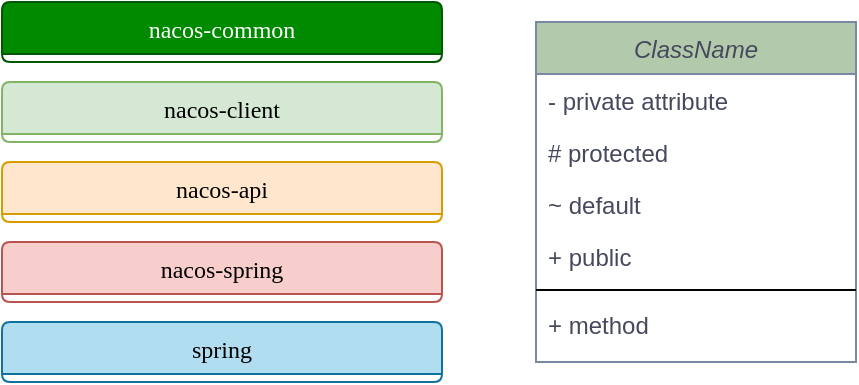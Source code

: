 <mxfile version="16.2.1" type="github" pages="4">
  <diagram id="C5RBs43oDa-KdzZeNtuy" name="图例">
    <mxGraphModel dx="1865" dy="584" grid="1" gridSize="10" guides="1" tooltips="1" connect="1" arrows="1" fold="1" page="1" pageScale="1" pageWidth="827" pageHeight="1169" math="0" shadow="0">
      <root>
        <mxCell id="WIyWlLk6GJQsqaUBKTNV-0" />
        <mxCell id="WIyWlLk6GJQsqaUBKTNV-1" parent="WIyWlLk6GJQsqaUBKTNV-0" />
        <mxCell id="zkfFHV4jXpPFQw0GAbJ--0" value="ClassName" style="swimlane;fontStyle=2;align=center;verticalAlign=top;childLayout=stackLayout;horizontal=1;startSize=26;horizontalStack=0;resizeParent=1;resizeLast=0;collapsible=1;marginBottom=0;rounded=0;shadow=0;strokeWidth=1;fillColor=#B2C9AB;strokeColor=#788AA3;fontColor=#46495D;" parent="WIyWlLk6GJQsqaUBKTNV-1" vertex="1">
          <mxGeometry x="-550" y="20" width="160" height="170" as="geometry">
            <mxRectangle x="230" y="140" width="160" height="26" as="alternateBounds" />
          </mxGeometry>
        </mxCell>
        <mxCell id="zkfFHV4jXpPFQw0GAbJ--1" value="- private attribute" style="text;align=left;verticalAlign=top;spacingLeft=4;spacingRight=4;overflow=hidden;rotatable=0;points=[[0,0.5],[1,0.5]];portConstraint=eastwest;fontColor=#46495D;" parent="zkfFHV4jXpPFQw0GAbJ--0" vertex="1">
          <mxGeometry y="26" width="160" height="26" as="geometry" />
        </mxCell>
        <mxCell id="xQfz7bkP2EGSzP_6EbP0-29" value="# protected" style="text;align=left;verticalAlign=top;spacingLeft=4;spacingRight=4;overflow=hidden;rotatable=0;points=[[0,0.5],[1,0.5]];portConstraint=eastwest;fontColor=#46495D;" parent="zkfFHV4jXpPFQw0GAbJ--0" vertex="1">
          <mxGeometry y="52" width="160" height="26" as="geometry" />
        </mxCell>
        <mxCell id="xQfz7bkP2EGSzP_6EbP0-30" value="~ default" style="text;align=left;verticalAlign=top;spacingLeft=4;spacingRight=4;overflow=hidden;rotatable=0;points=[[0,0.5],[1,0.5]];portConstraint=eastwest;fontColor=#46495D;" parent="zkfFHV4jXpPFQw0GAbJ--0" vertex="1">
          <mxGeometry y="78" width="160" height="26" as="geometry" />
        </mxCell>
        <mxCell id="xQfz7bkP2EGSzP_6EbP0-31" value="+ public" style="text;align=left;verticalAlign=top;spacingLeft=4;spacingRight=4;overflow=hidden;rotatable=0;points=[[0,0.5],[1,0.5]];portConstraint=eastwest;fontColor=#46495D;" parent="zkfFHV4jXpPFQw0GAbJ--0" vertex="1">
          <mxGeometry y="104" width="160" height="26" as="geometry" />
        </mxCell>
        <mxCell id="xQfz7bkP2EGSzP_6EbP0-35" value="" style="line;strokeWidth=1;fillColor=none;align=left;verticalAlign=middle;spacingTop=-1;spacingLeft=3;spacingRight=3;rotatable=0;labelPosition=right;points=[];portConstraint=eastwest;rounded=0;sketch=0;fontColor=#46495D;" parent="zkfFHV4jXpPFQw0GAbJ--0" vertex="1">
          <mxGeometry y="130" width="160" height="8" as="geometry" />
        </mxCell>
        <mxCell id="xQfz7bkP2EGSzP_6EbP0-36" value="+ method" style="text;strokeColor=none;fillColor=none;align=left;verticalAlign=top;spacingLeft=4;spacingRight=4;overflow=hidden;rotatable=0;points=[[0,0.5],[1,0.5]];portConstraint=eastwest;rounded=0;sketch=0;fontColor=#46495D;" parent="zkfFHV4jXpPFQw0GAbJ--0" vertex="1">
          <mxGeometry y="138" width="160" height="26" as="geometry" />
        </mxCell>
        <mxCell id="1t2wfo7hrSrPuV51crWV-0" value="nacos-common" style="swimlane;fontStyle=0;align=center;verticalAlign=top;childLayout=stackLayout;horizontal=1;startSize=26;horizontalStack=0;resizeParent=1;resizeLast=0;collapsible=1;marginBottom=0;shadow=0;strokeWidth=1;fillColor=#008a00;strokeColor=#005700;fontFamily=Comic Sans MS;rounded=1;sketch=0;fontColor=#ffffff;" parent="WIyWlLk6GJQsqaUBKTNV-1" vertex="1">
          <mxGeometry x="-817" y="10" width="220" height="30" as="geometry">
            <mxRectangle x="20" y="450" width="160" height="26" as="alternateBounds" />
          </mxGeometry>
        </mxCell>
        <mxCell id="1t2wfo7hrSrPuV51crWV-1" value="nacos-client" style="swimlane;fontStyle=0;align=center;verticalAlign=top;childLayout=stackLayout;horizontal=1;startSize=26;horizontalStack=0;resizeParent=1;resizeLast=0;collapsible=1;marginBottom=0;shadow=0;strokeWidth=1;fillColor=#d5e8d4;strokeColor=#82b366;fontFamily=Comic Sans MS;rounded=1;sketch=0;" parent="WIyWlLk6GJQsqaUBKTNV-1" vertex="1">
          <mxGeometry x="-817" y="50" width="220" height="30" as="geometry">
            <mxRectangle x="20" y="450" width="160" height="26" as="alternateBounds" />
          </mxGeometry>
        </mxCell>
        <mxCell id="1t2wfo7hrSrPuV51crWV-2" value="nacos-api" style="swimlane;fontStyle=0;align=center;verticalAlign=top;childLayout=stackLayout;horizontal=1;startSize=26;horizontalStack=0;resizeParent=1;resizeLast=0;collapsible=1;marginBottom=0;shadow=0;strokeWidth=1;fillColor=#ffe6cc;strokeColor=#d79b00;fontFamily=Comic Sans MS;rounded=1;sketch=0;" parent="WIyWlLk6GJQsqaUBKTNV-1" vertex="1">
          <mxGeometry x="-817" y="90" width="220" height="30" as="geometry">
            <mxRectangle x="20" y="450" width="160" height="26" as="alternateBounds" />
          </mxGeometry>
        </mxCell>
        <mxCell id="1t2wfo7hrSrPuV51crWV-3" value="nacos-spring" style="swimlane;fontStyle=0;align=center;verticalAlign=top;childLayout=stackLayout;horizontal=1;startSize=26;horizontalStack=0;resizeParent=1;resizeLast=0;collapsible=1;marginBottom=0;shadow=0;strokeWidth=1;fillColor=#f8cecc;strokeColor=#b85450;fontFamily=Comic Sans MS;rounded=1;sketch=0;" parent="WIyWlLk6GJQsqaUBKTNV-1" vertex="1">
          <mxGeometry x="-817" y="130" width="220" height="30" as="geometry">
            <mxRectangle x="20" y="450" width="160" height="26" as="alternateBounds" />
          </mxGeometry>
        </mxCell>
        <mxCell id="1t2wfo7hrSrPuV51crWV-4" value="spring" style="swimlane;fontStyle=0;align=center;verticalAlign=top;childLayout=stackLayout;horizontal=1;startSize=26;horizontalStack=0;resizeParent=1;resizeLast=0;collapsible=1;marginBottom=0;shadow=0;strokeWidth=1;fillColor=#b1ddf0;strokeColor=#10739e;fontFamily=Comic Sans MS;rounded=1;sketch=0;" parent="WIyWlLk6GJQsqaUBKTNV-1" vertex="1">
          <mxGeometry x="-817" y="170" width="220" height="30" as="geometry">
            <mxRectangle x="20" y="450" width="160" height="26" as="alternateBounds" />
          </mxGeometry>
        </mxCell>
      </root>
    </mxGraphModel>
  </diagram>
  <diagram id="bytpuUA0BpOgYGp9liJy" name="Nacos类图梳理">
    <mxGraphModel dx="2692" dy="584" grid="1" gridSize="10" guides="1" tooltips="1" connect="1" arrows="1" fold="1" page="1" pageScale="1" pageWidth="827" pageHeight="1169" math="0" shadow="0">
      <root>
        <mxCell id="xLAzKijL3OD3nOfyhBYi-0" />
        <mxCell id="xLAzKijL3OD3nOfyhBYi-1" parent="xLAzKijL3OD3nOfyhBYi-0" />
        <mxCell id="xLAzKijL3OD3nOfyhBYi-2" value="ConfigFactory" style="swimlane;fontStyle=0;align=center;verticalAlign=top;childLayout=stackLayout;horizontal=1;startSize=26;horizontalStack=0;resizeParent=1;resizeLast=0;collapsible=1;marginBottom=0;shadow=0;strokeWidth=1;fillColor=#ffe6cc;strokeColor=#d79b00;fontFamily=Comic Sans MS;fontColor=#000000;rounded=1;sketch=0;" parent="xLAzKijL3OD3nOfyhBYi-1" vertex="1">
          <mxGeometry x="160" y="280" width="280" height="70" as="geometry">
            <mxRectangle x="40" y="300" width="160" height="26" as="alternateBounds" />
          </mxGeometry>
        </mxCell>
        <mxCell id="xLAzKijL3OD3nOfyhBYi-7" value="" style="line;strokeWidth=1;fillColor=none;align=left;verticalAlign=middle;spacingTop=-1;spacingLeft=3;spacingRight=3;rotatable=0;labelPosition=right;points=[];portConstraint=eastwest;fontColor=#000000;fontFamily=Comic Sans MS;strokeColor=#788AA3;rounded=1;sketch=0;fontStyle=0" parent="xLAzKijL3OD3nOfyhBYi-2" vertex="1">
          <mxGeometry y="26" width="280" height="8" as="geometry" />
        </mxCell>
        <mxCell id="xLAzKijL3OD3nOfyhBYi-18" value="+ ConfigService createConfigService()" style="text;strokeColor=none;fillColor=none;align=left;verticalAlign=top;spacingLeft=4;spacingRight=4;overflow=hidden;rotatable=0;points=[[0,0.5],[1,0.5]];portConstraint=eastwest;fontColor=#000000;fontFamily=Comic Sans MS;rounded=1;sketch=0;fontStyle=0" parent="xLAzKijL3OD3nOfyhBYi-2" vertex="1">
          <mxGeometry y="34" width="280" height="26" as="geometry" />
        </mxCell>
        <mxCell id="xLAzKijL3OD3nOfyhBYi-11" value="NacosFactory" style="swimlane;fontStyle=0;align=center;verticalAlign=top;childLayout=stackLayout;horizontal=1;startSize=26;horizontalStack=0;resizeParent=1;resizeLast=0;collapsible=1;marginBottom=0;shadow=0;strokeWidth=1;fillColor=#ffe6cc;strokeColor=#d79b00;labelBackgroundColor=none;fontFamily=Comic Sans MS;fontColor=#000000;rounded=1;sketch=0;" parent="xLAzKijL3OD3nOfyhBYi-1" vertex="1">
          <mxGeometry x="-160" y="50" width="280" height="112" as="geometry">
            <mxRectangle x="144" y="90" width="160" height="26" as="alternateBounds" />
          </mxGeometry>
        </mxCell>
        <mxCell id="xLAzKijL3OD3nOfyhBYi-12" value="" style="line;strokeWidth=1;fillColor=none;align=left;verticalAlign=middle;spacingTop=-1;spacingLeft=3;spacingRight=3;rotatable=0;labelPosition=right;points=[];portConstraint=eastwest;fontColor=#000000;fontFamily=Comic Sans MS;strokeColor=#788AA3;rounded=1;sketch=0;fontStyle=0" parent="xLAzKijL3OD3nOfyhBYi-11" vertex="1">
          <mxGeometry y="26" width="280" height="8" as="geometry" />
        </mxCell>
        <mxCell id="xLAzKijL3OD3nOfyhBYi-13" value="+ ConfigService createConfigService()" style="text;strokeColor=none;fillColor=none;align=left;verticalAlign=top;spacingLeft=4;spacingRight=4;overflow=hidden;rotatable=0;points=[[0,0.5],[1,0.5]];portConstraint=eastwest;fontColor=#000000;fontFamily=Comic Sans MS;rounded=1;sketch=0;fontStyle=0" parent="xLAzKijL3OD3nOfyhBYi-11" vertex="1">
          <mxGeometry y="34" width="280" height="26" as="geometry" />
        </mxCell>
        <mxCell id="xLAzKijL3OD3nOfyhBYi-14" value="+ NamingService createNamingService()" style="text;strokeColor=none;fillColor=none;align=left;verticalAlign=top;spacingLeft=4;spacingRight=4;overflow=hidden;rotatable=0;points=[[0,0.5],[1,0.5]];portConstraint=eastwest;fontColor=#000000;fontFamily=Comic Sans MS;rounded=1;sketch=0;fontStyle=0" parent="xLAzKijL3OD3nOfyhBYi-11" vertex="1">
          <mxGeometry y="60" width="280" height="26" as="geometry" />
        </mxCell>
        <mxCell id="xLAzKijL3OD3nOfyhBYi-15" value="+ NamingMaintainService createMaintainService()" style="text;strokeColor=none;fillColor=none;align=left;verticalAlign=top;spacingLeft=4;spacingRight=4;overflow=hidden;rotatable=0;points=[[0,0.5],[1,0.5]];portConstraint=eastwest;fontColor=#000000;fontFamily=Comic Sans MS;rounded=1;sketch=0;fontStyle=0" parent="xLAzKijL3OD3nOfyhBYi-11" vertex="1">
          <mxGeometry y="86" width="280" height="26" as="geometry" />
        </mxCell>
        <mxCell id="xLAzKijL3OD3nOfyhBYi-19" value="" style="endArrow=diamondThin;endFill=1;endSize=24;html=1;fontColor=#000000;strokeColor=#788AA3;fillColor=#B2C9AB;fontFamily=Comic Sans MS;sketch=0;fontStyle=0" parent="xLAzKijL3OD3nOfyhBYi-1" source="xLAzKijL3OD3nOfyhBYi-2" target="xLAzKijL3OD3nOfyhBYi-11" edge="1">
          <mxGeometry width="160" relative="1" as="geometry">
            <mxPoint x="150" y="430" as="sourcePoint" />
            <mxPoint x="310" y="430" as="targetPoint" />
          </mxGeometry>
        </mxCell>
        <mxCell id="xLAzKijL3OD3nOfyhBYi-20" value="NamingFactory" style="swimlane;fontStyle=0;align=center;verticalAlign=top;childLayout=stackLayout;horizontal=1;startSize=26;horizontalStack=0;resizeParent=1;resizeLast=0;collapsible=1;marginBottom=0;shadow=0;strokeWidth=1;fillColor=#ffe6cc;strokeColor=#d79b00;fontFamily=Comic Sans MS;fontColor=#000000;rounded=1;sketch=0;" parent="xLAzKijL3OD3nOfyhBYi-1" vertex="1">
          <mxGeometry x="-800" y="270" width="280" height="70" as="geometry">
            <mxRectangle x="40" y="300" width="160" height="26" as="alternateBounds" />
          </mxGeometry>
        </mxCell>
        <mxCell id="xLAzKijL3OD3nOfyhBYi-21" value="" style="line;strokeWidth=1;fillColor=none;align=left;verticalAlign=middle;spacingTop=-1;spacingLeft=3;spacingRight=3;rotatable=0;labelPosition=right;points=[];portConstraint=eastwest;fontColor=#000000;fontFamily=Comic Sans MS;strokeColor=#788AA3;rounded=1;sketch=0;fontStyle=0" parent="xLAzKijL3OD3nOfyhBYi-20" vertex="1">
          <mxGeometry y="26" width="280" height="8" as="geometry" />
        </mxCell>
        <mxCell id="xLAzKijL3OD3nOfyhBYi-22" value="+ NamingService createNamingService()" style="text;strokeColor=none;fillColor=none;align=left;verticalAlign=top;spacingLeft=4;spacingRight=4;overflow=hidden;rotatable=0;points=[[0,0.5],[1,0.5]];portConstraint=eastwest;fontColor=#000000;fontFamily=Comic Sans MS;rounded=1;sketch=0;fontStyle=0" parent="xLAzKijL3OD3nOfyhBYi-20" vertex="1">
          <mxGeometry y="34" width="280" height="26" as="geometry" />
        </mxCell>
        <mxCell id="xLAzKijL3OD3nOfyhBYi-23" value="" style="endArrow=diamondThin;endFill=1;endSize=24;html=1;fontColor=#000000;strokeColor=#788AA3;fillColor=#B2C9AB;fontFamily=Comic Sans MS;sketch=0;fontStyle=0" parent="xLAzKijL3OD3nOfyhBYi-1" source="xLAzKijL3OD3nOfyhBYi-20" target="xLAzKijL3OD3nOfyhBYi-11" edge="1">
          <mxGeometry width="160" relative="1" as="geometry">
            <mxPoint x="209.259" y="310" as="sourcePoint" />
            <mxPoint x="263.185" y="212.0" as="targetPoint" />
          </mxGeometry>
        </mxCell>
        <mxCell id="xLAzKijL3OD3nOfyhBYi-24" value="NacosConfigService" style="swimlane;fontStyle=0;align=center;verticalAlign=top;childLayout=stackLayout;horizontal=1;startSize=26;horizontalStack=0;resizeParent=1;resizeLast=0;collapsible=1;marginBottom=0;shadow=0;strokeWidth=1;fillColor=#d5e8d4;strokeColor=#82b366;fontFamily=Comic Sans MS;fontColor=#000000;rounded=1;sketch=0;" parent="xLAzKijL3OD3nOfyhBYi-1" vertex="1">
          <mxGeometry x="20" y="450" width="290" height="210" as="geometry">
            <mxRectangle x="20" y="450" width="160" height="26" as="alternateBounds" />
          </mxGeometry>
        </mxCell>
        <mxCell id="xLAzKijL3OD3nOfyhBYi-28" value="- namespace:String" style="text;strokeColor=none;fillColor=none;align=left;verticalAlign=top;spacingLeft=4;spacingRight=4;overflow=hidden;rotatable=0;points=[[0,0.5],[1,0.5]];portConstraint=eastwest;fontColor=#000000;fontFamily=Comic Sans MS;rounded=1;sketch=0;fontStyle=0" parent="xLAzKijL3OD3nOfyhBYi-24" vertex="1">
          <mxGeometry y="26" width="290" height="26" as="geometry" />
        </mxCell>
        <mxCell id="xLAzKijL3OD3nOfyhBYi-30" value="- agent:HttpAgent " style="text;strokeColor=none;fillColor=none;align=left;verticalAlign=top;spacingLeft=4;spacingRight=4;overflow=hidden;rotatable=0;points=[[0,0.5],[1,0.5]];portConstraint=eastwest;fontColor=#000000;fontFamily=Comic Sans MS;rounded=1;sketch=0;fontStyle=0" parent="xLAzKijL3OD3nOfyhBYi-24" vertex="1">
          <mxGeometry y="52" width="290" height="26" as="geometry" />
        </mxCell>
        <mxCell id="xLAzKijL3OD3nOfyhBYi-31" value="- cfcm:ConfigFilterChainManager " style="text;strokeColor=none;fillColor=none;align=left;verticalAlign=top;spacingLeft=4;spacingRight=4;overflow=hidden;rotatable=0;points=[[0,0.5],[1,0.5]];portConstraint=eastwest;fontColor=#000000;fontFamily=Comic Sans MS;rounded=1;sketch=0;fontStyle=0" parent="xLAzKijL3OD3nOfyhBYi-24" vertex="1">
          <mxGeometry y="78" width="290" height="26" as="geometry" />
        </mxCell>
        <mxCell id="xLAzKijL3OD3nOfyhBYi-32" value="- worker:ClientWorker " style="text;strokeColor=none;fillColor=none;align=left;verticalAlign=top;spacingLeft=4;spacingRight=4;overflow=hidden;rotatable=0;points=[[0,0.5],[1,0.5]];portConstraint=eastwest;fontColor=#000000;fontFamily=Comic Sans MS;rounded=1;sketch=0;fontStyle=0" parent="xLAzKijL3OD3nOfyhBYi-24" vertex="1">
          <mxGeometry y="104" width="290" height="26" as="geometry" />
        </mxCell>
        <mxCell id="xLAzKijL3OD3nOfyhBYi-25" value="" style="line;strokeWidth=1;fillColor=none;align=left;verticalAlign=middle;spacingTop=-1;spacingLeft=3;spacingRight=3;rotatable=0;labelPosition=right;points=[];portConstraint=eastwest;fontColor=#000000;fontFamily=Comic Sans MS;strokeColor=#788AA3;rounded=1;sketch=0;fontStyle=0" parent="xLAzKijL3OD3nOfyhBYi-24" vertex="1">
          <mxGeometry y="130" width="290" height="8" as="geometry" />
        </mxCell>
        <mxCell id="xLAzKijL3OD3nOfyhBYi-34" value="NacosConfigService(){&#xa;    new ServerHttpAgent()&#xa;    new ClientWorker(agent,cfcm,properties)&#xa;}" style="label;fontStyle=0;strokeColor=none;fillColor=none;align=left;verticalAlign=top;overflow=hidden;spacingLeft=28;spacingRight=4;rotatable=0;points=[[0,0.5],[1,0.5]];portConstraint=eastwest;imageWidth=16;imageHeight=16;image=img/clipart/Gear_128x128.png;fontFamily=Comic Sans MS;fontColor=#000000;sketch=0;" parent="xLAzKijL3OD3nOfyhBYi-24" vertex="1">
          <mxGeometry y="138" width="290" height="72" as="geometry" />
        </mxCell>
        <mxCell id="xLAzKijL3OD3nOfyhBYi-27" value="" style="endArrow=diamondThin;endFill=1;endSize=24;html=1;fontColor=#000000;strokeColor=#788AA3;fillColor=#B2C9AB;fontFamily=Comic Sans MS;sketch=0;fontStyle=0" parent="xLAzKijL3OD3nOfyhBYi-1" source="xLAzKijL3OD3nOfyhBYi-24" target="xLAzKijL3OD3nOfyhBYi-2" edge="1">
          <mxGeometry width="160" relative="1" as="geometry">
            <mxPoint x="209.259" y="310" as="sourcePoint" />
            <mxPoint x="263.185" y="212.0" as="targetPoint" />
          </mxGeometry>
        </mxCell>
        <mxCell id="xLAzKijL3OD3nOfyhBYi-35" value="ServerHttpAgent" style="swimlane;fontStyle=0;align=center;verticalAlign=top;childLayout=stackLayout;horizontal=1;startSize=26;horizontalStack=0;resizeParent=1;resizeLast=0;collapsible=1;marginBottom=0;shadow=0;strokeWidth=1;fillColor=#d5e8d4;strokeColor=#82b366;fontFamily=Comic Sans MS;fontColor=#000000;rounded=1;sketch=0;" parent="xLAzKijL3OD3nOfyhBYi-1" vertex="1" collapsed="1">
          <mxGeometry x="-190" y="610" width="160" height="26" as="geometry">
            <mxRectangle x="-290" y="650" width="200" height="60" as="alternateBounds" />
          </mxGeometry>
        </mxCell>
        <mxCell id="xLAzKijL3OD3nOfyhBYi-36" value="" style="line;strokeWidth=1;fillColor=none;align=left;verticalAlign=middle;spacingTop=-1;spacingLeft=3;spacingRight=3;rotatable=0;labelPosition=right;points=[];portConstraint=eastwest;fontColor=#000000;fontFamily=Comic Sans MS;strokeColor=#788AA3;rounded=1;sketch=0;fontStyle=0" parent="xLAzKijL3OD3nOfyhBYi-35" vertex="1">
          <mxGeometry y="26" width="160" height="14" as="geometry" />
        </mxCell>
        <mxCell id="xLAzKijL3OD3nOfyhBYi-38" value="" style="endArrow=diamondThin;endFill=1;endSize=24;html=1;fontColor=#000000;strokeColor=#788AA3;fillColor=#B2C9AB;fontFamily=Comic Sans MS;sketch=0;fontStyle=0" parent="xLAzKijL3OD3nOfyhBYi-1" source="xLAzKijL3OD3nOfyhBYi-35" target="xLAzKijL3OD3nOfyhBYi-24" edge="1">
          <mxGeometry width="160" relative="1" as="geometry">
            <mxPoint x="182.159" y="460" as="sourcePoint" />
            <mxPoint x="187.614" y="380" as="targetPoint" />
          </mxGeometry>
        </mxCell>
        <mxCell id="xLAzKijL3OD3nOfyhBYi-39" value="ClientWorker" style="swimlane;fontStyle=0;align=center;verticalAlign=top;childLayout=stackLayout;horizontal=1;startSize=26;horizontalStack=0;resizeParent=1;resizeLast=0;collapsible=1;marginBottom=0;shadow=0;strokeWidth=1;fillColor=#d5e8d4;strokeColor=#82b366;fontFamily=Comic Sans MS;fontColor=#000000;rounded=1;sketch=0;" parent="xLAzKijL3OD3nOfyhBYi-1" vertex="1">
          <mxGeometry x="20" y="730" width="310" height="660" as="geometry">
            <mxRectangle x="20" y="730" width="160" height="26" as="alternateBounds" />
          </mxGeometry>
        </mxCell>
        <mxCell id="xLAzKijL3OD3nOfyhBYi-44" value="- cacheMap:&lt;String,CacheData&gt;  怎么初始化的？" style="text;strokeColor=none;fillColor=none;align=left;verticalAlign=top;spacingLeft=4;spacingRight=4;overflow=hidden;rotatable=0;points=[[0,0.5],[1,0.5]];portConstraint=eastwest;fontFamily=Comic Sans MS;fontColor=#000000;rounded=1;sketch=0;fontStyle=0" parent="xLAzKijL3OD3nOfyhBYi-39" vertex="1">
          <mxGeometry y="26" width="310" height="26" as="geometry" />
        </mxCell>
        <mxCell id="xLAzKijL3OD3nOfyhBYi-47" value="- agent:HttpAgent" style="text;strokeColor=none;fillColor=none;align=left;verticalAlign=top;spacingLeft=4;spacingRight=4;overflow=hidden;rotatable=0;points=[[0,0.5],[1,0.5]];portConstraint=eastwest;fontFamily=Comic Sans MS;fontColor=#000000;rounded=1;sketch=0;fontStyle=0" parent="xLAzKijL3OD3nOfyhBYi-39" vertex="1">
          <mxGeometry y="52" width="310" height="26" as="geometry" />
        </mxCell>
        <mxCell id="xLAzKijL3OD3nOfyhBYi-48" value="- cfcm:ConfigFilterChainManager" style="text;strokeColor=none;fillColor=none;align=left;verticalAlign=top;spacingLeft=4;spacingRight=4;overflow=hidden;rotatable=0;points=[[0,0.5],[1,0.5]];portConstraint=eastwest;fontFamily=Comic Sans MS;fontColor=#000000;rounded=1;sketch=0;fontStyle=0" parent="xLAzKijL3OD3nOfyhBYi-39" vertex="1">
          <mxGeometry y="78" width="310" height="26" as="geometry" />
        </mxCell>
        <mxCell id="xLAzKijL3OD3nOfyhBYi-49" value="~ executor:ScheduledExecutorService{ro}" style="text;strokeColor=none;fillColor=none;align=left;verticalAlign=top;spacingLeft=4;spacingRight=4;overflow=hidden;rotatable=0;points=[[0,0.5],[1,0.5]];portConstraint=eastwest;fontFamily=Comic Sans MS;fontColor=#000000;rounded=1;sketch=0;fontStyle=0" parent="xLAzKijL3OD3nOfyhBYi-39" vertex="1">
          <mxGeometry y="104" width="310" height="26" as="geometry" />
        </mxCell>
        <mxCell id="xLAzKijL3OD3nOfyhBYi-50" value="~ executorService:ScheduledExecutorService{ro}" style="text;strokeColor=none;fillColor=none;align=left;verticalAlign=top;spacingLeft=4;spacingRight=4;overflow=hidden;rotatable=0;points=[[0,0.5],[1,0.5]];portConstraint=eastwest;fontFamily=Comic Sans MS;fontColor=#000000;rounded=1;sketch=0;fontStyle=0" parent="xLAzKijL3OD3nOfyhBYi-39" vertex="1">
          <mxGeometry y="130" width="310" height="26" as="geometry" />
        </mxCell>
        <mxCell id="xLAzKijL3OD3nOfyhBYi-40" value="" style="line;strokeWidth=1;fillColor=none;align=left;verticalAlign=middle;spacingTop=-1;spacingLeft=3;spacingRight=3;rotatable=0;labelPosition=right;points=[];portConstraint=eastwest;fontColor=#000000;fontFamily=Comic Sans MS;strokeColor=#788AA3;rounded=1;sketch=0;fontStyle=0" parent="xLAzKijL3OD3nOfyhBYi-39" vertex="1">
          <mxGeometry y="156" width="310" height="8" as="geometry" />
        </mxCell>
        <mxCell id="xLAzKijL3OD3nOfyhBYi-45" value="ClientWorker(){&#xa;    executor.scheduleWithFixedDelay{&#xa;        checkConfigInfo()&#xa;    }&#xa;}" style="label;fontStyle=0;strokeColor=none;fillColor=none;align=left;verticalAlign=top;overflow=hidden;spacingLeft=28;spacingRight=4;rotatable=0;points=[[0,0.5],[1,0.5]];portConstraint=eastwest;imageWidth=16;imageHeight=16;image=img/clipart/Gear_128x128.png;fontFamily=Comic Sans MS;fontColor=#000000;sketch=0;" parent="xLAzKijL3OD3nOfyhBYi-39" vertex="1">
          <mxGeometry y="164" width="310" height="86" as="geometry" />
        </mxCell>
        <mxCell id="xLAzKijL3OD3nOfyhBYi-41" value="- checkConfigInfo(){&#xa;    // 每3000(sys.PER_TASK_CONFIG_SIZE)&#xa;    // 个cacheData启动一个LongingTask&#xa;    executorService.execute{&#xa;        new LongPollingRunnable().run(){&#xa;            cacheMap -&gt; cacheDatas&#xa;&#xa;            // check failover config&#xa;            checkLocalConfig(cacheData)    &#xa;        &#xa;            // Long-Pulling http://nacos/configs/listener&#xa;            checkUpdateDataIds(cacheDatas)&#xa;    &#xa;            cacheDatas.foreach(cacheData -&gt; {&#xa;                cacheData.checkListenerMd5()&#xa;            })&#xa;    &#xa;&#xa;            // 递归循环线程&#xa;            executorService.execute(this);&#xa;        }&#xa;    }}" style="text;align=left;verticalAlign=top;spacingLeft=4;spacingRight=4;overflow=hidden;rotatable=0;points=[[0,0.5],[1,0.5]];portConstraint=eastwest;fontFamily=Comic Sans MS;rounded=0;sketch=0;fontStyle=0;fillColor=#fff2cc;strokeColor=none;" parent="xLAzKijL3OD3nOfyhBYi-39" vertex="1">
          <mxGeometry y="250" width="310" height="320" as="geometry" />
        </mxCell>
        <mxCell id="UsFemWHR5VdGpstYFWWI-0" value="+ getServerConfig(){&#xa;    agent.httpGet() -&gt; http://nacos&#xa;    LocalConfigProcessor.saveSnapshot()&#xa;}" style="text;strokeColor=none;fillColor=none;align=left;verticalAlign=top;spacingLeft=4;spacingRight=4;overflow=hidden;rotatable=0;points=[[0,0.5],[1,0.5]];portConstraint=eastwest;fontSize=12;fontFamily=Comic Sans MS;" parent="xLAzKijL3OD3nOfyhBYi-39" vertex="1">
          <mxGeometry y="570" width="310" height="80" as="geometry" />
        </mxCell>
        <mxCell id="xLAzKijL3OD3nOfyhBYi-42" value="" style="endArrow=diamondThin;endFill=1;endSize=24;html=1;fontColor=#000000;strokeColor=#788AA3;fillColor=#B2C9AB;fontFamily=Comic Sans MS;sketch=0;fontStyle=0" parent="xLAzKijL3OD3nOfyhBYi-1" source="xLAzKijL3OD3nOfyhBYi-39" target="xLAzKijL3OD3nOfyhBYi-24" edge="1">
          <mxGeometry width="160" relative="1" as="geometry">
            <mxPoint x="546.184" y="720" as="sourcePoint" />
            <mxPoint x="320" y="625.549" as="targetPoint" />
          </mxGeometry>
        </mxCell>
        <mxCell id="xLAzKijL3OD3nOfyhBYi-43" value="" style="endArrow=diamondThin;endFill=1;endSize=24;html=1;fontColor=#000000;strokeColor=#788AA3;fillColor=#B2C9AB;fontFamily=Comic Sans MS;sketch=0;fontStyle=0;entryX=0;entryY=0.5;entryDx=0;entryDy=0;" parent="xLAzKijL3OD3nOfyhBYi-1" source="xLAzKijL3OD3nOfyhBYi-35" target="xLAzKijL3OD3nOfyhBYi-47" edge="1">
          <mxGeometry width="160" relative="1" as="geometry">
            <mxPoint x="170.833" y="740" as="sourcePoint" />
            <mxPoint x="172.5" y="670.0" as="targetPoint" />
          </mxGeometry>
        </mxCell>
        <mxCell id="xLAzKijL3OD3nOfyhBYi-52" value="[内部类]LongPollingRunable" style="swimlane;fontStyle=0;align=center;verticalAlign=top;childLayout=stackLayout;horizontal=1;startSize=26;horizontalStack=0;resizeParent=1;resizeLast=0;collapsible=1;marginBottom=0;shadow=0;strokeWidth=1;fillColor=#d5e8d4;strokeColor=#82b366;fontFamily=Comic Sans MS;fontColor=#000000;rounded=1;sketch=0;" parent="xLAzKijL3OD3nOfyhBYi-1" vertex="1">
          <mxGeometry x="-300" y="1050" width="180" height="100" as="geometry">
            <mxRectangle x="-190" y="1072" width="160" height="26" as="alternateBounds" />
          </mxGeometry>
        </mxCell>
        <mxCell id="xLAzKijL3OD3nOfyhBYi-54" value="- taskId:int{ro}" style="text;strokeColor=none;fillColor=none;align=left;verticalAlign=top;spacingLeft=4;spacingRight=4;overflow=hidden;rotatable=0;points=[[0,0.5],[1,0.5]];portConstraint=eastwest;rounded=1;sketch=0;fontFamily=Comic Sans MS;fontColor=#000000;" parent="xLAzKijL3OD3nOfyhBYi-52" vertex="1">
          <mxGeometry y="26" width="180" height="26" as="geometry" />
        </mxCell>
        <mxCell id="xLAzKijL3OD3nOfyhBYi-53" value="" style="line;strokeWidth=1;fillColor=none;align=left;verticalAlign=middle;spacingTop=-1;spacingLeft=3;spacingRight=3;rotatable=0;labelPosition=right;points=[];portConstraint=eastwest;fontColor=#000000;fontFamily=Comic Sans MS;strokeColor=#788AA3;rounded=1;sketch=0;fontStyle=0" parent="xLAzKijL3OD3nOfyhBYi-52" vertex="1">
          <mxGeometry y="52" width="180" height="14" as="geometry" />
        </mxCell>
        <mxCell id="xLAzKijL3OD3nOfyhBYi-55" value="+ run()" style="text;strokeColor=none;fillColor=none;align=left;verticalAlign=top;spacingLeft=4;spacingRight=4;overflow=hidden;rotatable=0;points=[[0,0.5],[1,0.5]];portConstraint=eastwest;rounded=1;sketch=0;fontFamily=Comic Sans MS;fontColor=#000000;" parent="xLAzKijL3OD3nOfyhBYi-52" vertex="1">
          <mxGeometry y="66" width="180" height="24" as="geometry" />
        </mxCell>
        <mxCell id="xLAzKijL3OD3nOfyhBYi-57" value="CacheData" style="swimlane;fontStyle=0;align=center;verticalAlign=top;childLayout=stackLayout;horizontal=1;startSize=26;horizontalStack=0;resizeParent=1;resizeLast=0;collapsible=1;marginBottom=0;shadow=0;strokeWidth=1;fillColor=#d5e8d4;strokeColor=#82b366;fontFamily=Comic Sans MS;fontColor=#000000;rounded=1;sketch=0;" parent="xLAzKijL3OD3nOfyhBYi-1" vertex="1">
          <mxGeometry x="404" y="450" width="320" height="430" as="geometry">
            <mxRectangle x="440" y="770" width="160" height="26" as="alternateBounds" />
          </mxGeometry>
        </mxCell>
        <mxCell id="jVdrmeFoeAUQEXYwQzBf-0" value="~ listeners:List&lt;ManagerListenerWrap&gt;{ro} 怎么初始化？" style="text;strokeColor=none;fillColor=none;align=left;verticalAlign=top;spacingLeft=4;spacingRight=4;overflow=hidden;rotatable=0;points=[[0,0.5],[1,0.5]];portConstraint=eastwest;rounded=1;sketch=0;fontFamily=Comic Sans MS;fontColor=#000000;" parent="xLAzKijL3OD3nOfyhBYi-57" vertex="1">
          <mxGeometry y="26" width="320" height="24" as="geometry" />
        </mxCell>
        <mxCell id="sf8vJhPJdhr2Wg7eh9AR-24" value="- cfcm:ConfigFilterChainManager{ro}" style="text;strokeColor=none;fillColor=none;align=left;verticalAlign=top;spacingLeft=4;spacingRight=4;overflow=hidden;rotatable=0;points=[[0,0.5],[1,0.5]];portConstraint=eastwest;rounded=1;sketch=0;fontFamily=Comic Sans MS;fontColor=#000000;" parent="xLAzKijL3OD3nOfyhBYi-57" vertex="1">
          <mxGeometry y="50" width="320" height="24" as="geometry" />
        </mxCell>
        <mxCell id="xLAzKijL3OD3nOfyhBYi-58" value="" style="line;strokeWidth=1;fillColor=none;align=left;verticalAlign=middle;spacingTop=-1;spacingLeft=3;spacingRight=3;rotatable=0;labelPosition=right;points=[];portConstraint=eastwest;fontColor=#000000;fontFamily=Comic Sans MS;strokeColor=#788AA3;rounded=1;sketch=0;fontStyle=0" parent="xLAzKijL3OD3nOfyhBYi-57" vertex="1">
          <mxGeometry y="74" width="320" height="14" as="geometry" />
        </mxCell>
        <mxCell id="jVdrmeFoeAUQEXYwQzBf-1" value="+ setContent(String content){&#xa;    set content&#xa;    set md5&#xa;}" style="text;strokeColor=none;fillColor=none;align=left;verticalAlign=top;spacingLeft=4;spacingRight=4;overflow=hidden;rotatable=0;points=[[0,0.5],[1,0.5]];portConstraint=eastwest;rounded=1;sketch=0;fontFamily=Comic Sans MS;fontColor=#000000;" parent="xLAzKijL3OD3nOfyhBYi-57" vertex="1">
          <mxGeometry y="88" width="320" height="66" as="geometry" />
        </mxCell>
        <mxCell id="2Uv4qTD4Z72rB-VESnf--5" value="~ checkListenerMd5(){&#xa;    listeners.foreach(&#xa;        wrap -&gt; safeNotifyListener(...,wrap)&#xa;    )&#xa;}" style="text;strokeColor=none;fillColor=none;align=left;verticalAlign=top;spacingLeft=4;spacingRight=4;overflow=hidden;rotatable=0;points=[[0,0.5],[1,0.5]];portConstraint=eastwest;rounded=1;sketch=0;fontFamily=Comic Sans MS;fontColor=#000000;" parent="xLAzKijL3OD3nOfyhBYi-57" vertex="1">
          <mxGeometry y="154" width="320" height="80" as="geometry" />
        </mxCell>
        <mxCell id="xLAzKijL3OD3nOfyhBYi-60" value="- safeNotifyListener(){&#xa;    Runnable.run(){" style="text;strokeColor=none;fillColor=none;align=left;verticalAlign=top;spacingLeft=4;spacingRight=4;overflow=hidden;rotatable=0;points=[[0,0.5],[1,0.5]];portConstraint=eastwest;rounded=1;sketch=0;fontFamily=Comic Sans MS;" parent="xLAzKijL3OD3nOfyhBYi-57" vertex="1">
          <mxGeometry y="234" width="320" height="36" as="geometry" />
        </mxCell>
        <mxCell id="sf8vJhPJdhr2Wg7eh9AR-2" value="        &gt; if (AbstractSharedListener) &#xa;            listener.fillContext()" style="text;strokeColor=none;fillColor=none;align=left;verticalAlign=top;spacingLeft=4;spacingRight=4;overflow=hidden;rotatable=0;points=[[0,0.5],[1,0.5]];portConstraint=eastwest;rounded=1;sketch=0;fontFamily=Comic Sans MS;" parent="xLAzKijL3OD3nOfyhBYi-57" vertex="1">
          <mxGeometry y="270" width="320" height="30" as="geometry" />
        </mxCell>
        <mxCell id="sf8vJhPJdhr2Wg7eh9AR-18" value="        cfcm.doFilter()" style="text;strokeColor=none;fillColor=none;align=left;verticalAlign=top;spacingLeft=4;spacingRight=4;overflow=hidden;rotatable=0;points=[[0,0.5],[1,0.5]];portConstraint=eastwest;rounded=1;sketch=0;fontFamily=Comic Sans MS;" parent="xLAzKijL3OD3nOfyhBYi-57" vertex="1">
          <mxGeometry y="300" width="320" height="20" as="geometry" />
        </mxCell>
        <mxCell id="sf8vJhPJdhr2Wg7eh9AR-3" value="        listener.receiveConfigInfo()" style="text;strokeColor=none;fillColor=#fff2cc;align=left;verticalAlign=top;spacingLeft=4;spacingRight=4;overflow=hidden;rotatable=0;points=[[0,0.5],[1,0.5]];portConstraint=eastwest;rounded=1;sketch=0;fontFamily=Comic Sans MS;" parent="xLAzKijL3OD3nOfyhBYi-57" vertex="1">
          <mxGeometry y="320" width="320" height="20" as="geometry" />
        </mxCell>
        <mxCell id="sf8vJhPJdhr2Wg7eh9AR-19" value="        &gt; if (AbstractConfigChangeListener) &#xa;            listener.receiveConfigChange()" style="text;strokeColor=none;fillColor=none;align=left;verticalAlign=top;spacingLeft=4;spacingRight=4;overflow=hidden;rotatable=0;points=[[0,0.5],[1,0.5]];portConstraint=eastwest;rounded=1;sketch=0;fontFamily=Comic Sans MS;" parent="xLAzKijL3OD3nOfyhBYi-57" vertex="1">
          <mxGeometry y="340" width="320" height="30" as="geometry" />
        </mxCell>
        <mxCell id="sf8vJhPJdhr2Wg7eh9AR-4" value="    }&#xa;}" style="text;strokeColor=none;fillColor=none;align=left;verticalAlign=top;spacingLeft=4;spacingRight=4;overflow=hidden;rotatable=0;points=[[0,0.5],[1,0.5]];portConstraint=eastwest;rounded=1;sketch=0;fontFamily=Comic Sans MS;" parent="xLAzKijL3OD3nOfyhBYi-57" vertex="1">
          <mxGeometry y="370" width="320" height="40" as="geometry" />
        </mxCell>
        <mxCell id="xLAzKijL3OD3nOfyhBYi-59" value="" style="endArrow=diamondThin;endFill=1;endSize=24;html=1;fontColor=#000000;strokeColor=#788AA3;fillColor=#B2C9AB;fontFamily=Comic Sans MS;sketch=0;fontStyle=0;entryX=1;entryY=0.5;entryDx=0;entryDy=0;" parent="xLAzKijL3OD3nOfyhBYi-1" source="xLAzKijL3OD3nOfyhBYi-57" target="xLAzKijL3OD3nOfyhBYi-41" edge="1">
          <mxGeometry width="160" relative="1" as="geometry">
            <mxPoint x="440" y="947.714" as="sourcePoint" />
            <mxPoint x="330" y="957.143" as="targetPoint" />
          </mxGeometry>
        </mxCell>
        <mxCell id="jVdrmeFoeAUQEXYwQzBf-5" value="DelegatinEventPublishingListener" style="swimlane;fontStyle=0;align=center;verticalAlign=top;childLayout=stackLayout;horizontal=1;startSize=26;horizontalStack=0;resizeParent=1;resizeLast=0;collapsible=1;marginBottom=0;shadow=0;strokeWidth=1;fillColor=#f8cecc;strokeColor=#b85450;fontFamily=Comic Sans MS;rounded=1;sketch=0;" parent="xLAzKijL3OD3nOfyhBYi-1" vertex="1">
          <mxGeometry x="790" y="620" width="330" height="310" as="geometry">
            <mxRectangle x="40" y="300" width="160" height="26" as="alternateBounds" />
          </mxGeometry>
        </mxCell>
        <mxCell id="sf8vJhPJdhr2Wg7eh9AR-13" value="- delegate:Listener{ro}" style="text;strokeColor=none;fillColor=none;align=left;verticalAlign=top;spacingLeft=4;spacingRight=4;overflow=hidden;rotatable=0;points=[[0,0.5],[1,0.5]];portConstraint=eastwest;rounded=1;sketch=0;fontFamily=Comic Sans MS;fontColor=#000000;" parent="jVdrmeFoeAUQEXYwQzBf-5" vertex="1">
          <mxGeometry y="26" width="330" height="24" as="geometry" />
        </mxCell>
        <mxCell id="sf8vJhPJdhr2Wg7eh9AR-14" value="- eventPublisher:ApplicationEventPublisher{ro}" style="text;strokeColor=none;fillColor=none;align=left;verticalAlign=top;spacingLeft=4;spacingRight=4;overflow=hidden;rotatable=0;points=[[0,0.5],[1,0.5]];portConstraint=eastwest;rounded=1;sketch=0;fontFamily=Comic Sans MS;fontColor=#000000;" parent="jVdrmeFoeAUQEXYwQzBf-5" vertex="1">
          <mxGeometry y="50" width="330" height="24" as="geometry" />
        </mxCell>
        <mxCell id="jVdrmeFoeAUQEXYwQzBf-7" value="" style="line;strokeWidth=1;fillColor=none;align=left;verticalAlign=middle;spacingTop=-1;spacingLeft=3;spacingRight=3;rotatable=0;labelPosition=right;points=[];portConstraint=eastwest;fontColor=#000000;fontFamily=Comic Sans MS;strokeColor=#788AA3;rounded=1;sketch=0;fontStyle=0" parent="jVdrmeFoeAUQEXYwQzBf-5" vertex="1">
          <mxGeometry y="74" width="330" height="14" as="geometry" />
        </mxCell>
        <mxCell id="2Uv4qTD4Z72rB-VESnf--2" value="+ receiveConfigInfo(String content){&#xa;    onReceived()&#xa;    publishEvent()&#xa;}" style="text;strokeColor=none;fillColor=none;align=left;verticalAlign=top;spacingLeft=4;spacingRight=4;overflow=hidden;rotatable=0;points=[[0,0.5],[1,0.5]];portConstraint=eastwest;rounded=1;sketch=0;fontFamily=Comic Sans MS;fontColor=#000000;" parent="jVdrmeFoeAUQEXYwQzBf-5" vertex="1">
          <mxGeometry y="88" width="330" height="62" as="geometry" />
        </mxCell>
        <mxCell id="sf8vJhPJdhr2Wg7eh9AR-0" value="- onReceived(){&#xa;    delegate&#xa;        .receiveConfigInfo(content)&#xa;}" style="text;strokeColor=none;fillColor=none;align=left;verticalAlign=top;spacingLeft=4;spacingRight=4;overflow=hidden;rotatable=0;points=[[0,0.5],[1,0.5]];portConstraint=eastwest;rounded=1;sketch=0;fontFamily=Comic Sans MS;fontColor=#000000;" parent="jVdrmeFoeAUQEXYwQzBf-5" vertex="1">
          <mxGeometry y="150" width="330" height="60" as="geometry" />
        </mxCell>
        <mxCell id="sf8vJhPJdhr2Wg7eh9AR-1" value="- publishEvent(){&#xa;    event=new NacosConfigReceivedEvent()&#xa;    eventPublisher.publishEvent(event)&#xa;}" style="text;strokeColor=none;fillColor=none;align=left;verticalAlign=top;spacingLeft=4;spacingRight=4;overflow=hidden;rotatable=0;points=[[0,0.5],[1,0.5]];portConstraint=eastwest;rounded=1;sketch=0;fontFamily=Comic Sans MS;fontColor=#000000;" parent="jVdrmeFoeAUQEXYwQzBf-5" vertex="1">
          <mxGeometry y="210" width="330" height="70" as="geometry" />
        </mxCell>
        <mxCell id="2Uv4qTD4Z72rB-VESnf--1" style="edgeStyle=orthogonalEdgeStyle;rounded=0;orthogonalLoop=1;jettySize=auto;html=1;fontFamily=Comic Sans MS;endArrow=async;endFill=1;startArrow=none;startFill=0;dashed=1;dashPattern=1 2;entryX=0;entryY=0.5;entryDx=0;entryDy=0;" parent="xLAzKijL3OD3nOfyhBYi-1" source="xLAzKijL3OD3nOfyhBYi-41" target="2Uv4qTD4Z72rB-VESnf--5" edge="1">
          <mxGeometry relative="1" as="geometry">
            <mxPoint x="385" y="1200" as="targetPoint" />
          </mxGeometry>
        </mxCell>
        <mxCell id="sf8vJhPJdhr2Wg7eh9AR-5" value="" style="endArrow=diamondThin;endFill=1;endSize=24;html=1;fontColor=#000000;strokeColor=#788AA3;fillColor=#B2C9AB;fontFamily=Comic Sans MS;sketch=0;fontStyle=0;exitX=0;exitY=0.5;exitDx=0;exitDy=0;" parent="xLAzKijL3OD3nOfyhBYi-1" source="2Uv4qTD4Z72rB-VESnf--2" target="sf8vJhPJdhr2Wg7eh9AR-3" edge="1">
          <mxGeometry width="160" relative="1" as="geometry">
            <mxPoint x="460" y="1064.909" as="sourcePoint" />
            <mxPoint x="340" y="1150" as="targetPoint" />
          </mxGeometry>
        </mxCell>
        <mxCell id="sf8vJhPJdhr2Wg7eh9AR-6" value="AbstractSharedListener" style="swimlane;fontStyle=0;align=center;verticalAlign=top;childLayout=stackLayout;horizontal=1;startSize=26;horizontalStack=0;resizeParent=1;resizeLast=0;collapsible=1;marginBottom=0;shadow=0;strokeWidth=1;fillColor=#ffe6cc;strokeColor=#d79b00;fontFamily=Comic Sans MS;rounded=1;sketch=0;" parent="xLAzKijL3OD3nOfyhBYi-1" vertex="1">
          <mxGeometry x="760" y="300" width="180" height="80" as="geometry">
            <mxRectangle x="40" y="300" width="160" height="26" as="alternateBounds" />
          </mxGeometry>
        </mxCell>
        <mxCell id="sf8vJhPJdhr2Wg7eh9AR-7" value="" style="line;strokeWidth=1;fillColor=none;align=left;verticalAlign=middle;spacingTop=-1;spacingLeft=3;spacingRight=3;rotatable=0;labelPosition=right;points=[];portConstraint=eastwest;fontColor=#000000;fontFamily=Comic Sans MS;strokeColor=#788AA3;rounded=1;sketch=0;fontStyle=0" parent="sf8vJhPJdhr2Wg7eh9AR-6" vertex="1">
          <mxGeometry y="26" width="180" height="14" as="geometry" />
        </mxCell>
        <mxCell id="sf8vJhPJdhr2Wg7eh9AR-11" value="AbstractConfigChangeListener" style="swimlane;fontStyle=0;align=center;verticalAlign=top;childLayout=stackLayout;horizontal=1;startSize=26;horizontalStack=0;resizeParent=1;resizeLast=0;collapsible=1;marginBottom=0;shadow=0;strokeWidth=1;fillColor=#d5e8d4;strokeColor=#82b366;fontFamily=Comic Sans MS;fontColor=#000000;rounded=1;sketch=0;" parent="xLAzKijL3OD3nOfyhBYi-1" vertex="1">
          <mxGeometry x="414" y="970" width="190" height="80" as="geometry">
            <mxRectangle x="40" y="300" width="160" height="26" as="alternateBounds" />
          </mxGeometry>
        </mxCell>
        <mxCell id="sf8vJhPJdhr2Wg7eh9AR-12" value="" style="line;strokeWidth=1;fillColor=none;align=left;verticalAlign=middle;spacingTop=-1;spacingLeft=3;spacingRight=3;rotatable=0;labelPosition=right;points=[];portConstraint=eastwest;fontColor=#000000;fontFamily=Comic Sans MS;strokeColor=#788AA3;rounded=1;sketch=0;fontStyle=0" parent="sf8vJhPJdhr2Wg7eh9AR-11" vertex="1">
          <mxGeometry y="26" width="190" height="14" as="geometry" />
        </mxCell>
        <mxCell id="sf8vJhPJdhr2Wg7eh9AR-20" value="" style="endArrow=diamondThin;endFill=1;endSize=24;html=1;fontColor=#000000;strokeColor=#788AA3;fillColor=#B2C9AB;fontFamily=Comic Sans MS;sketch=0;fontStyle=0;" parent="xLAzKijL3OD3nOfyhBYi-1" source="sf8vJhPJdhr2Wg7eh9AR-11" target="sf8vJhPJdhr2Wg7eh9AR-19" edge="1">
          <mxGeometry width="160" relative="1" as="geometry">
            <mxPoint x="880" y="893" as="sourcePoint" />
            <mxPoint x="770" y="1080" as="targetPoint" />
          </mxGeometry>
        </mxCell>
        <mxCell id="sf8vJhPJdhr2Wg7eh9AR-22" value="" style="endArrow=diamondThin;endFill=1;endSize=24;html=1;fontColor=#000000;strokeColor=#788AA3;fillColor=#B2C9AB;fontFamily=Comic Sans MS;sketch=0;fontStyle=0;" parent="xLAzKijL3OD3nOfyhBYi-1" source="sf8vJhPJdhr2Wg7eh9AR-6" target="sf8vJhPJdhr2Wg7eh9AR-2" edge="1">
          <mxGeometry width="160" relative="1" as="geometry">
            <mxPoint x="1070" y="923" as="sourcePoint" />
            <mxPoint x="770" y="1080" as="targetPoint" />
          </mxGeometry>
        </mxCell>
        <mxCell id="sf8vJhPJdhr2Wg7eh9AR-25" value="ApplicationEventPublisher" style="swimlane;fontStyle=0;align=center;verticalAlign=top;childLayout=stackLayout;horizontal=1;startSize=26;horizontalStack=0;resizeParent=1;resizeLast=0;collapsible=1;marginBottom=0;shadow=0;strokeWidth=1;fillColor=#b1ddf0;strokeColor=#10739e;fontFamily=Comic Sans MS;rounded=1;sketch=0;" parent="xLAzKijL3OD3nOfyhBYi-1" vertex="1">
          <mxGeometry x="1031" y="1160" width="210" height="80" as="geometry">
            <mxRectangle x="40" y="300" width="160" height="26" as="alternateBounds" />
          </mxGeometry>
        </mxCell>
        <mxCell id="sf8vJhPJdhr2Wg7eh9AR-26" value="" style="line;strokeWidth=1;fillColor=none;align=left;verticalAlign=middle;spacingTop=-1;spacingLeft=3;spacingRight=3;rotatable=0;labelPosition=right;points=[];portConstraint=eastwest;fontColor=#000000;fontFamily=Comic Sans MS;strokeColor=#788AA3;rounded=1;sketch=0;fontStyle=0" parent="sf8vJhPJdhr2Wg7eh9AR-25" vertex="1">
          <mxGeometry y="26" width="210" height="14" as="geometry" />
        </mxCell>
        <mxCell id="sf8vJhPJdhr2Wg7eh9AR-35" value="+ onApplicationEvent(&lt;E&gt; event)" style="text;strokeColor=none;fillColor=none;align=left;verticalAlign=top;spacingLeft=4;spacingRight=4;overflow=hidden;rotatable=0;points=[[0,0.5],[1,0.5]];portConstraint=eastwest;rounded=1;sketch=0;fontFamily=Comic Sans MS;fontColor=#000000;" parent="sf8vJhPJdhr2Wg7eh9AR-25" vertex="1">
          <mxGeometry y="40" width="210" height="30" as="geometry" />
        </mxCell>
        <mxCell id="sf8vJhPJdhr2Wg7eh9AR-27" value="DeferredApplicationEventPublisher" style="swimlane;fontStyle=0;align=center;verticalAlign=top;childLayout=stackLayout;horizontal=1;startSize=26;horizontalStack=0;resizeParent=1;resizeLast=0;collapsible=1;marginBottom=0;shadow=0;strokeWidth=1;fillColor=#f8cecc;strokeColor=#b85450;fontFamily=Comic Sans MS;rounded=1;sketch=0;" parent="xLAzKijL3OD3nOfyhBYi-1" vertex="1">
          <mxGeometry x="1200" y="690" width="332.5" height="331" as="geometry">
            <mxRectangle x="40" y="300" width="160" height="26" as="alternateBounds" />
          </mxGeometry>
        </mxCell>
        <mxCell id="sf8vJhPJdhr2Wg7eh9AR-49" value="- context:ConfigurableApplicationContext{ro}" style="text;strokeColor=none;fillColor=none;align=left;verticalAlign=top;spacingLeft=4;spacingRight=4;overflow=hidden;rotatable=0;points=[[0,0.5],[1,0.5]];portConstraint=eastwest;rounded=1;sketch=0;fontFamily=Comic Sans MS;fontColor=#000000;" parent="sf8vJhPJdhr2Wg7eh9AR-27" vertex="1">
          <mxGeometry y="26" width="332.5" height="24" as="geometry" />
        </mxCell>
        <mxCell id="sf8vJhPJdhr2Wg7eh9AR-54" value="- deferredEvents:LinkedQueue&lt;ApplicationEvent&gt;" style="text;strokeColor=none;fillColor=none;align=left;verticalAlign=top;spacingLeft=4;spacingRight=4;overflow=hidden;rotatable=0;points=[[0,0.5],[1,0.5]];portConstraint=eastwest;rounded=1;sketch=0;fontFamily=Comic Sans MS;fontColor=#000000;" parent="sf8vJhPJdhr2Wg7eh9AR-27" vertex="1">
          <mxGeometry y="50" width="332.5" height="24" as="geometry" />
        </mxCell>
        <mxCell id="sf8vJhPJdhr2Wg7eh9AR-28" value="" style="line;strokeWidth=1;fillColor=none;align=left;verticalAlign=middle;spacingTop=-1;spacingLeft=3;spacingRight=3;rotatable=0;labelPosition=right;points=[];portConstraint=eastwest;fontColor=#000000;fontFamily=Comic Sans MS;strokeColor=#788AA3;rounded=1;sketch=0;fontStyle=0" parent="sf8vJhPJdhr2Wg7eh9AR-27" vertex="1">
          <mxGeometry y="74" width="332.5" height="14" as="geometry" />
        </mxCell>
        <mxCell id="sf8vJhPJdhr2Wg7eh9AR-48" value="+ construction{&#xa;    set context&#xa;    context.addApplicationListener(this)&#xa;}" style="text;strokeColor=none;fillColor=none;align=left;verticalAlign=top;spacingLeft=4;spacingRight=4;overflow=hidden;rotatable=0;points=[[0,0.5],[1,0.5]];portConstraint=eastwest;rounded=1;sketch=0;fontFamily=Comic Sans MS;fontColor=#000000;" parent="sf8vJhPJdhr2Wg7eh9AR-27" vertex="1">
          <mxGeometry y="88" width="332.5" height="66" as="geometry" />
        </mxCell>
        <mxCell id="sf8vJhPJdhr2Wg7eh9AR-50" value="+ publishEvent(ApplicationEvent event){&#xa;    if (context.isRunning &amp;&amp; noExceptionWithPublishEvent)&#xa;        context.publishEvent(event)&#xa;    else&#xa;        deferredEvents.add(event) &#xa;    &#xa;}" style="text;strokeColor=none;fillColor=none;align=left;verticalAlign=top;spacingLeft=4;spacingRight=4;overflow=hidden;rotatable=0;points=[[0,0.5],[1,0.5]];portConstraint=eastwest;rounded=1;sketch=0;fontFamily=Comic Sans MS;fontColor=#000000;" parent="sf8vJhPJdhr2Wg7eh9AR-27" vertex="1">
          <mxGeometry y="154" width="332.5" height="86" as="geometry" />
        </mxCell>
        <mxCell id="sf8vJhPJdhr2Wg7eh9AR-53" value="+ onApplicationEvent(ContextRefreshedEvent event){&#xa;    deferredEvents.iterator(){&#xa;        publishEvent(event)&#xa;    }&#xa;}" style="text;strokeColor=none;fillColor=none;align=left;verticalAlign=top;spacingLeft=4;spacingRight=4;overflow=hidden;rotatable=0;points=[[0,0.5],[1,0.5]];portConstraint=eastwest;rounded=1;sketch=0;fontFamily=Comic Sans MS;fontColor=#000000;" parent="sf8vJhPJdhr2Wg7eh9AR-27" vertex="1">
          <mxGeometry y="240" width="332.5" height="80" as="geometry" />
        </mxCell>
        <mxCell id="sf8vJhPJdhr2Wg7eh9AR-29" value="impl" style="endArrow=block;endSize=16;endFill=0;html=1;rounded=0;dashed=1;fontFamily=Comic Sans MS;" parent="xLAzKijL3OD3nOfyhBYi-1" source="sf8vJhPJdhr2Wg7eh9AR-27" target="sf8vJhPJdhr2Wg7eh9AR-25" edge="1">
          <mxGeometry width="160" relative="1" as="geometry">
            <mxPoint x="1070" y="770" as="sourcePoint" />
            <mxPoint x="1230" y="770" as="targetPoint" />
          </mxGeometry>
        </mxCell>
        <mxCell id="sf8vJhPJdhr2Wg7eh9AR-30" value="" style="endArrow=diamondThin;endFill=1;endSize=24;html=1;fontColor=#000000;strokeColor=#788AA3;fillColor=#B2C9AB;fontFamily=Comic Sans MS;sketch=0;fontStyle=0;entryX=1;entryY=0.5;entryDx=0;entryDy=0;" parent="xLAzKijL3OD3nOfyhBYi-1" source="sf8vJhPJdhr2Wg7eh9AR-27" target="sf8vJhPJdhr2Wg7eh9AR-14" edge="1">
          <mxGeometry width="160" relative="1" as="geometry">
            <mxPoint x="859.439" y="880" as="sourcePoint" />
            <mxPoint x="1280" y="1040" as="targetPoint" />
          </mxGeometry>
        </mxCell>
        <mxCell id="sf8vJhPJdhr2Wg7eh9AR-31" value="ApplicationListener" style="swimlane;fontStyle=0;align=center;verticalAlign=top;childLayout=stackLayout;horizontal=1;startSize=26;horizontalStack=0;resizeParent=1;resizeLast=0;collapsible=1;marginBottom=0;shadow=0;strokeWidth=1;fillColor=#b1ddf0;strokeColor=#10739e;fontFamily=Comic Sans MS;rounded=1;sketch=0;" parent="xLAzKijL3OD3nOfyhBYi-1" vertex="1">
          <mxGeometry x="1300" y="1169" width="240" height="80" as="geometry">
            <mxRectangle x="40" y="300" width="160" height="26" as="alternateBounds" />
          </mxGeometry>
        </mxCell>
        <mxCell id="sf8vJhPJdhr2Wg7eh9AR-32" value="" style="line;strokeWidth=1;fillColor=none;align=left;verticalAlign=middle;spacingTop=-1;spacingLeft=3;spacingRight=3;rotatable=0;labelPosition=right;points=[];portConstraint=eastwest;fontColor=#000000;fontFamily=Comic Sans MS;strokeColor=#788AA3;rounded=1;sketch=0;fontStyle=0" parent="sf8vJhPJdhr2Wg7eh9AR-31" vertex="1">
          <mxGeometry y="26" width="240" height="14" as="geometry" />
        </mxCell>
        <mxCell id="sf8vJhPJdhr2Wg7eh9AR-34" value="+ publishEvent(ApplicationEvent event)" style="text;strokeColor=none;fillColor=none;align=left;verticalAlign=top;spacingLeft=4;spacingRight=4;overflow=hidden;rotatable=0;points=[[0,0.5],[1,0.5]];portConstraint=eastwest;rounded=1;sketch=0;fontFamily=Comic Sans MS;fontColor=#000000;" parent="sf8vJhPJdhr2Wg7eh9AR-31" vertex="1">
          <mxGeometry y="40" width="240" height="30" as="geometry" />
        </mxCell>
        <mxCell id="sf8vJhPJdhr2Wg7eh9AR-33" value="impl" style="endArrow=block;endSize=16;endFill=0;html=1;rounded=0;dashed=1;fontFamily=Comic Sans MS;" parent="xLAzKijL3OD3nOfyhBYi-1" source="sf8vJhPJdhr2Wg7eh9AR-27" target="sf8vJhPJdhr2Wg7eh9AR-31" edge="1">
          <mxGeometry width="160" relative="1" as="geometry">
            <mxPoint x="1440.755" y="942" as="sourcePoint" />
            <mxPoint x="1509.245" y="810" as="targetPoint" />
          </mxGeometry>
        </mxCell>
        <mxCell id="sf8vJhPJdhr2Wg7eh9AR-38" value="(匿名内部类)AbstractListener" style="swimlane;fontStyle=0;align=center;verticalAlign=top;childLayout=stackLayout;horizontal=1;startSize=26;horizontalStack=0;resizeParent=1;resizeLast=0;collapsible=1;marginBottom=0;shadow=0;strokeWidth=1;fillColor=#ffe6cc;strokeColor=#d79b00;fontFamily=Comic Sans MS;rounded=1;sketch=0;" parent="xLAzKijL3OD3nOfyhBYi-1" vertex="1">
          <mxGeometry x="1031" y="410" width="310" height="150" as="geometry">
            <mxRectangle x="40" y="300" width="160" height="26" as="alternateBounds" />
          </mxGeometry>
        </mxCell>
        <mxCell id="sf8vJhPJdhr2Wg7eh9AR-39" value="" style="line;strokeWidth=1;fillColor=none;align=left;verticalAlign=middle;spacingTop=-1;spacingLeft=3;spacingRight=3;rotatable=0;labelPosition=right;points=[];portConstraint=eastwest;fontColor=#000000;fontFamily=Comic Sans MS;strokeColor=#788AA3;rounded=1;sketch=0;fontStyle=0" parent="sf8vJhPJdhr2Wg7eh9AR-38" vertex="1">
          <mxGeometry y="26" width="310" height="14" as="geometry" />
        </mxCell>
        <mxCell id="sf8vJhPJdhr2Wg7eh9AR-43" value="+ receiveConfigInfo(config){&#xa;    (ConfigurableEnvironment)environment&#xa;        .getPropertySources()&#xa;            .replace(config)&#xa;}" style="text;strokeColor=none;fillColor=none;align=left;verticalAlign=top;spacingLeft=4;spacingRight=4;overflow=hidden;rotatable=0;points=[[0,0.5],[1,0.5]];portConstraint=eastwest;rounded=1;sketch=0;fontFamily=Comic Sans MS;fontColor=#000000;" parent="sf8vJhPJdhr2Wg7eh9AR-38" vertex="1">
          <mxGeometry y="40" width="310" height="80" as="geometry" />
        </mxCell>
        <mxCell id="sf8vJhPJdhr2Wg7eh9AR-40" value="" style="endArrow=diamondThin;endFill=1;endSize=24;html=1;fontColor=#000000;strokeColor=#788AA3;fillColor=#B2C9AB;fontFamily=Comic Sans MS;sketch=0;fontStyle=0;entryX=1;entryY=0.5;entryDx=0;entryDy=0;" parent="xLAzKijL3OD3nOfyhBYi-1" source="sf8vJhPJdhr2Wg7eh9AR-38" target="sf8vJhPJdhr2Wg7eh9AR-13" edge="1">
          <mxGeometry width="160" relative="1" as="geometry">
            <mxPoint x="1251" y="1298.056" as="sourcePoint" />
            <mxPoint x="1130" y="1284.917" as="targetPoint" />
          </mxGeometry>
        </mxCell>
        <mxCell id="sf8vJhPJdhr2Wg7eh9AR-41" value="NacosPropertySourcePostProcessor" style="swimlane;fontStyle=0;align=center;verticalAlign=top;childLayout=stackLayout;horizontal=1;startSize=26;horizontalStack=0;resizeParent=1;resizeLast=0;collapsible=1;marginBottom=0;shadow=0;strokeWidth=1;fillColor=#f8cecc;strokeColor=#b85450;fontFamily=Comic Sans MS;rounded=1;sketch=0;" parent="xLAzKijL3OD3nOfyhBYi-1" vertex="1">
          <mxGeometry x="1010" y="130" width="310" height="140" as="geometry">
            <mxRectangle x="40" y="300" width="160" height="26" as="alternateBounds" />
          </mxGeometry>
        </mxCell>
        <mxCell id="sf8vJhPJdhr2Wg7eh9AR-42" value="" style="line;strokeWidth=1;fillColor=none;align=left;verticalAlign=middle;spacingTop=-1;spacingLeft=3;spacingRight=3;rotatable=0;labelPosition=right;points=[];portConstraint=eastwest;fontColor=#000000;fontFamily=Comic Sans MS;strokeColor=#788AA3;rounded=1;sketch=0;fontStyle=0" parent="sf8vJhPJdhr2Wg7eh9AR-41" vertex="1">
          <mxGeometry y="26" width="310" height="14" as="geometry" />
        </mxCell>
        <mxCell id="2inr52JOmnWqJYZIV6Vi-0" value="+ addListenerIfAutoRefreshed(){&#xa;    &#xa;}" style="text;strokeColor=none;fillColor=none;align=left;verticalAlign=top;spacingLeft=4;spacingRight=4;overflow=hidden;rotatable=0;points=[[0,0.5],[1,0.5]];portConstraint=eastwest;rounded=1;sketch=0;fontFamily=Comic Sans MS;fontColor=#000000;" parent="sf8vJhPJdhr2Wg7eh9AR-41" vertex="1">
          <mxGeometry y="40" width="310" height="70" as="geometry" />
        </mxCell>
        <mxCell id="sf8vJhPJdhr2Wg7eh9AR-47" value="create" style="html=1;verticalAlign=bottom;labelBackgroundColor=none;endArrow=open;endFill=0;dashed=1;rounded=0;fillColor=#d80073;strokeColor=#A50040;fontFamily=Comic Sans MS;" parent="xLAzKijL3OD3nOfyhBYi-1" source="sf8vJhPJdhr2Wg7eh9AR-41" target="sf8vJhPJdhr2Wg7eh9AR-38" edge="1">
          <mxGeometry width="160" relative="1" as="geometry">
            <mxPoint x="1220" y="960" as="sourcePoint" />
            <mxPoint x="1380" y="960" as="targetPoint" />
          </mxGeometry>
        </mxCell>
        <mxCell id="sf8vJhPJdhr2Wg7eh9AR-51" style="edgeStyle=orthogonalEdgeStyle;rounded=0;orthogonalLoop=1;jettySize=auto;html=1;dashed=1;dashPattern=1 4;endArrow=async;endFill=1;fontFamily=Comic Sans MS;" parent="xLAzKijL3OD3nOfyhBYi-1" source="sf8vJhPJdhr2Wg7eh9AR-1" target="sf8vJhPJdhr2Wg7eh9AR-50" edge="1">
          <mxGeometry relative="1" as="geometry" />
        </mxCell>
        <mxCell id="sf8vJhPJdhr2Wg7eh9AR-56" value="AbstractApplicationContext" style="swimlane;fontStyle=0;align=center;verticalAlign=top;childLayout=stackLayout;horizontal=1;startSize=26;horizontalStack=0;resizeParent=1;resizeLast=0;collapsible=1;marginBottom=0;shadow=0;strokeWidth=1;fillColor=#b1ddf0;strokeColor=#10739e;fontFamily=Comic Sans MS;rounded=1;sketch=0;" parent="xLAzKijL3OD3nOfyhBYi-1" vertex="1">
          <mxGeometry x="1590" y="670" width="240" height="80" as="geometry">
            <mxRectangle x="40" y="300" width="160" height="26" as="alternateBounds" />
          </mxGeometry>
        </mxCell>
        <mxCell id="sf8vJhPJdhr2Wg7eh9AR-57" value="" style="line;strokeWidth=1;fillColor=none;align=left;verticalAlign=middle;spacingTop=-1;spacingLeft=3;spacingRight=3;rotatable=0;labelPosition=right;points=[];portConstraint=eastwest;fontColor=#000000;fontFamily=Comic Sans MS;strokeColor=#788AA3;rounded=1;sketch=0;fontStyle=0" parent="sf8vJhPJdhr2Wg7eh9AR-56" vertex="1">
          <mxGeometry y="26" width="240" height="14" as="geometry" />
        </mxCell>
        <mxCell id="sf8vJhPJdhr2Wg7eh9AR-58" value="+ publishEvent(ApplicationEvent event)" style="text;strokeColor=none;fillColor=none;align=left;verticalAlign=top;spacingLeft=4;spacingRight=4;overflow=hidden;rotatable=0;points=[[0,0.5],[1,0.5]];portConstraint=eastwest;rounded=1;sketch=0;fontFamily=Comic Sans MS;fontColor=#000000;" parent="sf8vJhPJdhr2Wg7eh9AR-56" vertex="1">
          <mxGeometry y="40" width="240" height="30" as="geometry" />
        </mxCell>
        <mxCell id="sf8vJhPJdhr2Wg7eh9AR-59" value="" style="endArrow=open;startArrow=circlePlus;endFill=0;startFill=0;endSize=8;html=1;rounded=0;dashed=1;dashPattern=1 4;entryX=0;entryY=0.5;entryDx=0;entryDy=0;fontFamily=Comic Sans MS;" parent="xLAzKijL3OD3nOfyhBYi-1" source="xLAzKijL3OD3nOfyhBYi-52" target="xLAzKijL3OD3nOfyhBYi-41" edge="1">
          <mxGeometry width="160" relative="1" as="geometry">
            <mxPoint x="-16" y="1360" as="sourcePoint" />
            <mxPoint x="144" y="1360" as="targetPoint" />
          </mxGeometry>
        </mxCell>
        <mxCell id="sf8vJhPJdhr2Wg7eh9AR-60" value="" style="endArrow=diamondThin;endFill=0;endSize=24;html=1;rounded=0;dashed=1;dashPattern=1 4;entryX=1;entryY=0.5;entryDx=0;entryDy=0;fontFamily=Comic Sans MS;" parent="xLAzKijL3OD3nOfyhBYi-1" source="sf8vJhPJdhr2Wg7eh9AR-56" target="sf8vJhPJdhr2Wg7eh9AR-49" edge="1">
          <mxGeometry width="160" relative="1" as="geometry">
            <mxPoint x="1330" y="1140" as="sourcePoint" />
            <mxPoint x="1490" y="1140" as="targetPoint" />
          </mxGeometry>
        </mxCell>
        <mxCell id="LLaPvVeYttWxAWM9v30K-0" value="LocalConfigInfoProcessor" style="swimlane;fontStyle=0;align=center;verticalAlign=top;childLayout=stackLayout;horizontal=1;startSize=26;horizontalStack=0;resizeParent=1;resizeLast=0;collapsible=1;marginBottom=0;shadow=0;strokeWidth=1;fillColor=#d5e8d4;strokeColor=#82b366;fontFamily=Comic Sans MS;fontColor=#000000;rounded=1;sketch=0;" parent="xLAzKijL3OD3nOfyhBYi-1" vertex="1">
          <mxGeometry x="360" y="1210" width="380" height="270" as="geometry">
            <mxRectangle x="40" y="300" width="160" height="26" as="alternateBounds" />
          </mxGeometry>
        </mxCell>
        <mxCell id="LLaPvVeYttWxAWM9v30K-2" value="+ LOCAL_SNAPSHOT_PATH{ro}&#xa;    =sys.pro(JM.SNAPSHOT.PATH)?user.home" style="text;strokeColor=none;fillColor=none;align=left;verticalAlign=top;spacingLeft=4;spacingRight=4;overflow=hidden;rotatable=0;points=[[0,0.5],[1,0.5]];portConstraint=eastwest;fontSize=9;fontFamily=Comic Sans MS;" parent="LLaPvVeYttWxAWM9v30K-0" vertex="1">
          <mxGeometry y="26" width="380" height="34" as="geometry" />
        </mxCell>
        <mxCell id="LLaPvVeYttWxAWM9v30K-1" value="" style="line;strokeWidth=1;fillColor=none;align=left;verticalAlign=middle;spacingTop=-1;spacingLeft=3;spacingRight=3;rotatable=0;labelPosition=right;points=[];portConstraint=eastwest;fontColor=#000000;fontFamily=Comic Sans MS;strokeColor=#788AA3;rounded=1;sketch=0;fontStyle=0" parent="LLaPvVeYttWxAWM9v30K-0" vertex="1">
          <mxGeometry y="60" width="380" height="14" as="geometry" />
        </mxCell>
        <mxCell id="UsFemWHR5VdGpstYFWWI-1" value="+ saveSnapshot(){&#xa;    if (JvmUtil.isMultiInstance()) {&#xa;         ConcurrentDiskUtil.writeFileContent(file, config, Constants.ENCODE);&#xa;    } else {&#xa;        oUtils.writeStringToFile(file, config, Constants.ENCODE);&#xa;    }&#xa;}" style="text;strokeColor=none;fillColor=none;align=left;verticalAlign=top;spacingLeft=4;spacingRight=4;overflow=hidden;rotatable=0;points=[[0,0.5],[1,0.5]];portConstraint=eastwest;fontSize=12;fontFamily=Comic Sans MS;" parent="LLaPvVeYttWxAWM9v30K-0" vertex="1">
          <mxGeometry y="74" width="380" height="116" as="geometry" />
        </mxCell>
        <mxCell id="UsFemWHR5VdGpstYFWWI-2" value="+ getSnapshot()" style="text;strokeColor=none;fillColor=none;align=left;verticalAlign=top;spacingLeft=4;spacingRight=4;overflow=hidden;rotatable=0;points=[[0,0.5],[1,0.5]];portConstraint=eastwest;fontSize=12;fontFamily=Comic Sans MS;" parent="LLaPvVeYttWxAWM9v30K-0" vertex="1">
          <mxGeometry y="190" width="380" height="30" as="geometry" />
        </mxCell>
        <mxCell id="UsFemWHR5VdGpstYFWWI-3" value="+ getFailover()" style="text;strokeColor=none;fillColor=none;align=left;verticalAlign=top;spacingLeft=4;spacingRight=4;overflow=hidden;rotatable=0;points=[[0,0.5],[1,0.5]];portConstraint=eastwest;fontSize=12;fontFamily=Comic Sans MS;" parent="LLaPvVeYttWxAWM9v30K-0" vertex="1">
          <mxGeometry y="220" width="380" height="30" as="geometry" />
        </mxCell>
        <mxCell id="LLaPvVeYttWxAWM9v30K-3" value="" style="endArrow=none;html=1;endSize=12;startArrow=diamondThin;startSize=14;startFill=0;align=left;verticalAlign=bottom;rounded=0;fontSize=9;endFill=0;fontFamily=Comic Sans MS;" parent="xLAzKijL3OD3nOfyhBYi-1" source="xLAzKijL3OD3nOfyhBYi-39" target="LLaPvVeYttWxAWM9v30K-0" edge="1">
          <mxGeometry x="-1" y="3" relative="1" as="geometry">
            <mxPoint x="170" y="1130" as="sourcePoint" />
            <mxPoint x="470" y="1120" as="targetPoint" />
          </mxGeometry>
        </mxCell>
        <mxCell id="jlAnhFOYJNfiresTVwuG-0" value="nacos-common" style="swimlane;fontStyle=0;align=center;verticalAlign=top;childLayout=stackLayout;horizontal=1;startSize=26;horizontalStack=0;resizeParent=1;resizeLast=0;collapsible=1;marginBottom=0;shadow=0;strokeWidth=1;fillColor=#008a00;strokeColor=#005700;fontFamily=Comic Sans MS;rounded=1;sketch=0;fontColor=#ffffff;" parent="xLAzKijL3OD3nOfyhBYi-1" vertex="1">
          <mxGeometry x="-817" y="10" width="220" height="30" as="geometry">
            <mxRectangle x="20" y="450" width="160" height="26" as="alternateBounds" />
          </mxGeometry>
        </mxCell>
        <mxCell id="jlAnhFOYJNfiresTVwuG-1" value="nacos-client" style="swimlane;fontStyle=0;align=center;verticalAlign=top;childLayout=stackLayout;horizontal=1;startSize=26;horizontalStack=0;resizeParent=1;resizeLast=0;collapsible=1;marginBottom=0;shadow=0;strokeWidth=1;fillColor=#d5e8d4;strokeColor=#82b366;fontFamily=Comic Sans MS;rounded=1;sketch=0;" parent="xLAzKijL3OD3nOfyhBYi-1" vertex="1">
          <mxGeometry x="-817" y="50" width="220" height="30" as="geometry">
            <mxRectangle x="20" y="450" width="160" height="26" as="alternateBounds" />
          </mxGeometry>
        </mxCell>
        <mxCell id="jlAnhFOYJNfiresTVwuG-2" value="nacos-api" style="swimlane;fontStyle=0;align=center;verticalAlign=top;childLayout=stackLayout;horizontal=1;startSize=26;horizontalStack=0;resizeParent=1;resizeLast=0;collapsible=1;marginBottom=0;shadow=0;strokeWidth=1;fillColor=#ffe6cc;strokeColor=#d79b00;fontFamily=Comic Sans MS;rounded=1;sketch=0;" parent="xLAzKijL3OD3nOfyhBYi-1" vertex="1">
          <mxGeometry x="-817" y="90" width="220" height="30" as="geometry">
            <mxRectangle x="20" y="450" width="160" height="26" as="alternateBounds" />
          </mxGeometry>
        </mxCell>
        <mxCell id="jlAnhFOYJNfiresTVwuG-3" value="nacos-spring" style="swimlane;fontStyle=0;align=center;verticalAlign=top;childLayout=stackLayout;horizontal=1;startSize=26;horizontalStack=0;resizeParent=1;resizeLast=0;collapsible=1;marginBottom=0;shadow=0;strokeWidth=1;fillColor=#f8cecc;strokeColor=#b85450;fontFamily=Comic Sans MS;rounded=1;sketch=0;" parent="xLAzKijL3OD3nOfyhBYi-1" vertex="1">
          <mxGeometry x="-817" y="130" width="220" height="30" as="geometry">
            <mxRectangle x="20" y="450" width="160" height="26" as="alternateBounds" />
          </mxGeometry>
        </mxCell>
        <mxCell id="awMi20YbpmrlE1oqIYxw-3" value="spring" style="swimlane;fontStyle=0;align=center;verticalAlign=top;childLayout=stackLayout;horizontal=1;startSize=26;horizontalStack=0;resizeParent=1;resizeLast=0;collapsible=1;marginBottom=0;shadow=0;strokeWidth=1;fillColor=#b1ddf0;strokeColor=#10739e;fontFamily=Comic Sans MS;rounded=1;sketch=0;" parent="xLAzKijL3OD3nOfyhBYi-1" vertex="1">
          <mxGeometry x="-817" y="170" width="220" height="30" as="geometry">
            <mxRectangle x="20" y="450" width="160" height="26" as="alternateBounds" />
          </mxGeometry>
        </mxCell>
        <mxCell id="6d8FwUXDHAWPDpw4_3Gl-9" style="edgeStyle=none;rounded=0;orthogonalLoop=1;jettySize=auto;html=1;fontSize=12;endArrow=openAsync;endFill=0;fontFamily=Comic Sans MS;" parent="xLAzKijL3OD3nOfyhBYi-1" source="6d8FwUXDHAWPDpw4_3Gl-10" target="6d8FwUXDHAWPDpw4_3Gl-15" edge="1">
          <mxGeometry relative="1" as="geometry" />
        </mxCell>
        <mxCell id="6d8FwUXDHAWPDpw4_3Gl-10" value="DelegatingNamingService" style="swimlane;fontStyle=0;align=center;verticalAlign=top;childLayout=stackLayout;horizontal=1;startSize=26;horizontalStack=0;resizeParent=1;resizeLast=0;collapsible=1;marginBottom=0;shadow=0;strokeWidth=1;fillColor=#f8cecc;strokeColor=#b85450;fontFamily=Comic Sans MS;rounded=1;sketch=0;" parent="xLAzKijL3OD3nOfyhBYi-1" vertex="1">
          <mxGeometry x="-1060" y="350" width="160" height="90" as="geometry">
            <mxRectangle x="20" y="450" width="160" height="26" as="alternateBounds" />
          </mxGeometry>
        </mxCell>
        <mxCell id="6d8FwUXDHAWPDpw4_3Gl-11" value="- xxxxx" style="text;strokeColor=none;fillColor=none;align=left;verticalAlign=top;spacingLeft=4;spacingRight=4;overflow=hidden;rotatable=0;points=[[0,0.5],[1,0.5]];portConstraint=eastwest;fontColor=#000000;fontFamily=Comic Sans MS;rounded=1;sketch=0;fontStyle=0" parent="6d8FwUXDHAWPDpw4_3Gl-10" vertex="1">
          <mxGeometry y="26" width="160" height="26" as="geometry" />
        </mxCell>
        <mxCell id="6d8FwUXDHAWPDpw4_3Gl-12" value="" style="line;strokeWidth=1;fillColor=none;align=left;verticalAlign=middle;spacingTop=-1;spacingLeft=3;spacingRight=3;rotatable=0;labelPosition=right;points=[];portConstraint=eastwest;fontColor=#000000;fontFamily=Comic Sans MS;strokeColor=#788AA3;rounded=1;sketch=0;fontStyle=0" parent="6d8FwUXDHAWPDpw4_3Gl-10" vertex="1">
          <mxGeometry y="52" width="160" height="8" as="geometry" />
        </mxCell>
        <mxCell id="6d8FwUXDHAWPDpw4_3Gl-13" value="+ registerInstance()" style="text;strokeColor=none;fillColor=none;align=left;verticalAlign=top;spacingLeft=4;spacingRight=4;overflow=hidden;rotatable=0;points=[[0,0.5],[1,0.5]];portConstraint=eastwest;fontColor=#000000;fontFamily=Comic Sans MS;rounded=1;sketch=0;fontStyle=0" parent="6d8FwUXDHAWPDpw4_3Gl-10" vertex="1">
          <mxGeometry y="60" width="160" height="26" as="geometry" />
        </mxCell>
        <mxCell id="6d8FwUXDHAWPDpw4_3Gl-14" style="edgeStyle=none;rounded=0;orthogonalLoop=1;jettySize=auto;html=1;fontSize=12;endArrow=openAsync;endFill=0;fontFamily=Comic Sans MS;" parent="xLAzKijL3OD3nOfyhBYi-1" source="6d8FwUXDHAWPDpw4_3Gl-15" target="6d8FwUXDHAWPDpw4_3Gl-20" edge="1">
          <mxGeometry relative="1" as="geometry" />
        </mxCell>
        <mxCell id="6d8FwUXDHAWPDpw4_3Gl-15" value="NacosNamingService" style="swimlane;fontStyle=0;align=center;verticalAlign=top;childLayout=stackLayout;horizontal=1;startSize=26;horizontalStack=0;resizeParent=1;resizeLast=0;collapsible=1;marginBottom=0;shadow=0;strokeWidth=1;fillColor=#d5e8d4;strokeColor=#82b366;fontFamily=Comic Sans MS;fontColor=#000000;rounded=1;sketch=0;" parent="xLAzKijL3OD3nOfyhBYi-1" vertex="1">
          <mxGeometry x="-853" y="440" width="203" height="314" as="geometry">
            <mxRectangle x="20" y="450" width="160" height="26" as="alternateBounds" />
          </mxGeometry>
        </mxCell>
        <mxCell id="6d8FwUXDHAWPDpw4_3Gl-16" value="- bearReactor:BeatReactor" style="text;strokeColor=none;fillColor=none;align=left;verticalAlign=top;spacingLeft=4;spacingRight=4;overflow=hidden;rotatable=0;points=[[0,0.5],[1,0.5]];portConstraint=eastwest;fontColor=#000000;fontFamily=Comic Sans MS;rounded=1;sketch=0;fontStyle=0" parent="6d8FwUXDHAWPDpw4_3Gl-15" vertex="1">
          <mxGeometry y="26" width="203" height="26" as="geometry" />
        </mxCell>
        <mxCell id="6d8FwUXDHAWPDpw4_3Gl-17" value="- serverProxy:NamingProxy" style="text;strokeColor=none;fillColor=none;align=left;verticalAlign=top;spacingLeft=4;spacingRight=4;overflow=hidden;rotatable=0;points=[[0,0.5],[1,0.5]];portConstraint=eastwest;fontColor=#000000;fontFamily=Comic Sans MS;rounded=1;sketch=0;fontStyle=0" parent="6d8FwUXDHAWPDpw4_3Gl-15" vertex="1">
          <mxGeometry y="52" width="203" height="26" as="geometry" />
        </mxCell>
        <mxCell id="6d8FwUXDHAWPDpw4_3Gl-18" value="" style="line;strokeWidth=1;fillColor=none;align=left;verticalAlign=middle;spacingTop=-1;spacingLeft=3;spacingRight=3;rotatable=0;labelPosition=right;points=[];portConstraint=eastwest;fontColor=#000000;fontFamily=Comic Sans MS;strokeColor=#788AA3;rounded=1;sketch=0;fontStyle=0" parent="6d8FwUXDHAWPDpw4_3Gl-15" vertex="1">
          <mxGeometry y="78" width="203" height="8" as="geometry" />
        </mxCell>
        <mxCell id="6d8FwUXDHAWPDpw4_3Gl-19" value="+ registerInstance(){&#xa;    inst = new Instance&#xa;    inst.isEphemeral():&#xa;        beatReactor.buildBeatInfo()&#xa;        beatReactor.addBeatInfo()&#xa;    serverProxy.registerInstance()&#xa;}" style="text;strokeColor=none;fillColor=none;align=left;verticalAlign=top;spacingLeft=4;spacingRight=4;overflow=hidden;rotatable=0;points=[[0,0.5],[1,0.5]];portConstraint=eastwest;fontColor=#000000;fontFamily=Comic Sans MS;rounded=1;sketch=0;fontStyle=0" parent="6d8FwUXDHAWPDpw4_3Gl-15" vertex="1">
          <mxGeometry y="86" width="203" height="114" as="geometry" />
        </mxCell>
        <mxCell id="Ta9_MNNywfijFIcX1XSv-0" value="+ getAllInstances(){&#xa;   }" style="text;strokeColor=none;fillColor=none;align=left;verticalAlign=top;spacingLeft=4;spacingRight=4;overflow=hidden;rotatable=0;points=[[0,0.5],[1,0.5]];portConstraint=eastwest;fontColor=#000000;fontFamily=Comic Sans MS;rounded=1;sketch=0;fontStyle=0" vertex="1" parent="6d8FwUXDHAWPDpw4_3Gl-15">
          <mxGeometry y="200" width="203" height="114" as="geometry" />
        </mxCell>
        <mxCell id="6d8FwUXDHAWPDpw4_3Gl-20" value="NamingUtils" style="swimlane;fontStyle=0;align=center;verticalAlign=top;childLayout=stackLayout;horizontal=1;startSize=26;horizontalStack=0;resizeParent=1;resizeLast=0;collapsible=1;marginBottom=0;shadow=0;strokeWidth=1;fillColor=#ffe6cc;strokeColor=#d79b00;fontFamily=Comic Sans MS;fontColor=#000000;rounded=1;sketch=0;" parent="xLAzKijL3OD3nOfyhBYi-1" vertex="1">
          <mxGeometry x="-1110" y="630" width="160" height="70" as="geometry">
            <mxRectangle x="40" y="300" width="160" height="26" as="alternateBounds" />
          </mxGeometry>
        </mxCell>
        <mxCell id="6d8FwUXDHAWPDpw4_3Gl-21" value="" style="line;strokeWidth=1;fillColor=none;align=left;verticalAlign=middle;spacingTop=-1;spacingLeft=3;spacingRight=3;rotatable=0;labelPosition=right;points=[];portConstraint=eastwest;fontColor=#000000;fontFamily=Comic Sans MS;strokeColor=#788AA3;rounded=1;sketch=0;fontStyle=0" parent="6d8FwUXDHAWPDpw4_3Gl-20" vertex="1">
          <mxGeometry y="26" width="160" height="8" as="geometry" />
        </mxCell>
        <mxCell id="6d8FwUXDHAWPDpw4_3Gl-22" value="+ checkInstanceIsLegal()" style="text;strokeColor=none;fillColor=none;align=left;verticalAlign=top;spacingLeft=4;spacingRight=4;overflow=hidden;rotatable=0;points=[[0,0.5],[1,0.5]];portConstraint=eastwest;fontColor=#000000;fontFamily=Comic Sans MS;rounded=1;sketch=0;fontStyle=0" parent="6d8FwUXDHAWPDpw4_3Gl-20" vertex="1">
          <mxGeometry y="34" width="160" height="26" as="geometry" />
        </mxCell>
        <mxCell id="6d8FwUXDHAWPDpw4_3Gl-23" value="Instance" style="swimlane;fontStyle=0;align=center;verticalAlign=top;childLayout=stackLayout;horizontal=1;startSize=26;horizontalStack=0;resizeParent=1;resizeLast=0;collapsible=1;marginBottom=0;shadow=0;strokeWidth=1;fillColor=#ffe6cc;strokeColor=#d79b00;fontFamily=Comic Sans MS;fontColor=#000000;rounded=1;sketch=0;" parent="xLAzKijL3OD3nOfyhBYi-1" vertex="1">
          <mxGeometry x="-1110" y="456" width="110" height="164" as="geometry">
            <mxRectangle x="40" y="300" width="160" height="26" as="alternateBounds" />
          </mxGeometry>
        </mxCell>
        <mxCell id="6d8FwUXDHAWPDpw4_3Gl-24" value="- ip" style="text;strokeColor=none;fillColor=none;align=left;verticalAlign=top;spacingLeft=4;spacingRight=4;overflow=hidden;rotatable=0;points=[[0,0.5],[1,0.5]];portConstraint=eastwest;fontColor=#000000;fontFamily=Comic Sans MS;rounded=1;sketch=0;fontStyle=0" parent="6d8FwUXDHAWPDpw4_3Gl-23" vertex="1">
          <mxGeometry y="26" width="110" height="26" as="geometry" />
        </mxCell>
        <mxCell id="6d8FwUXDHAWPDpw4_3Gl-25" value="- port" style="text;strokeColor=none;fillColor=none;align=left;verticalAlign=top;spacingLeft=4;spacingRight=4;overflow=hidden;rotatable=0;points=[[0,0.5],[1,0.5]];portConstraint=eastwest;fontColor=#000000;fontFamily=Comic Sans MS;rounded=1;sketch=0;fontStyle=0" parent="6d8FwUXDHAWPDpw4_3Gl-23" vertex="1">
          <mxGeometry y="52" width="110" height="26" as="geometry" />
        </mxCell>
        <mxCell id="6d8FwUXDHAWPDpw4_3Gl-26" value="- weight" style="text;strokeColor=none;fillColor=none;align=left;verticalAlign=top;spacingLeft=4;spacingRight=4;overflow=hidden;rotatable=0;points=[[0,0.5],[1,0.5]];portConstraint=eastwest;fontColor=#000000;fontFamily=Comic Sans MS;rounded=1;sketch=0;fontStyle=0" parent="6d8FwUXDHAWPDpw4_3Gl-23" vertex="1">
          <mxGeometry y="78" width="110" height="26" as="geometry" />
        </mxCell>
        <mxCell id="6d8FwUXDHAWPDpw4_3Gl-27" value="- clusterName" style="text;strokeColor=none;fillColor=none;align=left;verticalAlign=top;spacingLeft=4;spacingRight=4;overflow=hidden;rotatable=0;points=[[0,0.5],[1,0.5]];portConstraint=eastwest;fontColor=#000000;fontFamily=Comic Sans MS;rounded=1;sketch=0;fontStyle=0" parent="6d8FwUXDHAWPDpw4_3Gl-23" vertex="1">
          <mxGeometry y="104" width="110" height="26" as="geometry" />
        </mxCell>
        <mxCell id="6d8FwUXDHAWPDpw4_3Gl-28" value="- ephemeral" style="text;strokeColor=none;fillColor=none;align=left;verticalAlign=top;spacingLeft=4;spacingRight=4;overflow=hidden;rotatable=0;points=[[0,0.5],[1,0.5]];portConstraint=eastwest;fontColor=#000000;fontFamily=Comic Sans MS;rounded=1;sketch=0;fontStyle=0" parent="6d8FwUXDHAWPDpw4_3Gl-23" vertex="1">
          <mxGeometry y="130" width="110" height="26" as="geometry" />
        </mxCell>
        <mxCell id="6d8FwUXDHAWPDpw4_3Gl-29" value="" style="line;strokeWidth=1;fillColor=none;align=left;verticalAlign=middle;spacingTop=-1;spacingLeft=3;spacingRight=3;rotatable=0;labelPosition=right;points=[];portConstraint=eastwest;fontColor=#000000;fontFamily=Comic Sans MS;strokeColor=#788AA3;rounded=1;sketch=0;fontStyle=0" parent="6d8FwUXDHAWPDpw4_3Gl-23" vertex="1">
          <mxGeometry y="156" width="110" height="8" as="geometry" />
        </mxCell>
        <mxCell id="6d8FwUXDHAWPDpw4_3Gl-30" value="create" style="endArrow=open;html=1;endSize=12;startArrow=diamondThin;startSize=14;startFill=0;align=center;verticalAlign=middle;rounded=0;fontFamily=Comic Sans MS;" parent="xLAzKijL3OD3nOfyhBYi-1" source="6d8FwUXDHAWPDpw4_3Gl-19" target="6d8FwUXDHAWPDpw4_3Gl-23" edge="1">
          <mxGeometry x="-0.028" y="3" relative="1" as="geometry">
            <mxPoint x="-540" y="440" as="sourcePoint" />
            <mxPoint x="-380" y="440" as="targetPoint" />
            <mxPoint as="offset" />
          </mxGeometry>
        </mxCell>
        <mxCell id="6d8FwUXDHAWPDpw4_3Gl-31" value="NamingProxy" style="swimlane;fontStyle=0;align=center;verticalAlign=top;childLayout=stackLayout;horizontal=1;startSize=26;horizontalStack=0;resizeParent=1;resizeLast=0;collapsible=1;marginBottom=0;shadow=0;strokeWidth=1;fillColor=#d5e8d4;strokeColor=#82b366;fontFamily=Comic Sans MS;fontColor=#000000;rounded=1;sketch=0;" parent="xLAzKijL3OD3nOfyhBYi-1" vertex="1">
          <mxGeometry x="-580" y="430" width="263" height="330" as="geometry">
            <mxRectangle x="20" y="450" width="160" height="26" as="alternateBounds" />
          </mxGeometry>
        </mxCell>
        <mxCell id="6d8FwUXDHAWPDpw4_3Gl-32" value="- nacosDomain:String" style="text;strokeColor=none;fillColor=none;align=left;verticalAlign=top;spacingLeft=4;spacingRight=4;overflow=hidden;rotatable=0;points=[[0,0.5],[1,0.5]];portConstraint=eastwest;fontColor=#000000;fontFamily=Comic Sans MS;rounded=1;sketch=0;fontStyle=0" parent="6d8FwUXDHAWPDpw4_3Gl-31" vertex="1">
          <mxGeometry y="26" width="263" height="26" as="geometry" />
        </mxCell>
        <mxCell id="6d8FwUXDHAWPDpw4_3Gl-33" value="- serverList:List&lt;String&gt;" style="text;strokeColor=none;fillColor=none;align=left;verticalAlign=top;spacingLeft=4;spacingRight=4;overflow=hidden;rotatable=0;points=[[0,0.5],[1,0.5]];portConstraint=eastwest;fontColor=#000000;fontFamily=Comic Sans MS;rounded=1;sketch=0;fontStyle=0" parent="6d8FwUXDHAWPDpw4_3Gl-31" vertex="1">
          <mxGeometry y="52" width="263" height="26" as="geometry" />
        </mxCell>
        <mxCell id="6d8FwUXDHAWPDpw4_3Gl-34" value="- serversFromEndpoint:List&lt;String&gt;" style="text;strokeColor=none;fillColor=none;align=left;verticalAlign=top;spacingLeft=4;spacingRight=4;overflow=hidden;rotatable=0;points=[[0,0.5],[1,0.5]];portConstraint=eastwest;fontColor=#000000;fontFamily=Comic Sans MS;rounded=1;sketch=0;fontStyle=0" parent="6d8FwUXDHAWPDpw4_3Gl-31" vertex="1">
          <mxGeometry y="78" width="263" height="26" as="geometry" />
        </mxCell>
        <mxCell id="6d8FwUXDHAWPDpw4_3Gl-35" value="- nacosRestTemplate:NacosRestTemplate{ro}" style="text;strokeColor=none;fillColor=none;align=left;verticalAlign=top;spacingLeft=4;spacingRight=4;overflow=hidden;rotatable=0;points=[[0,0.5],[1,0.5]];portConstraint=eastwest;fontColor=#000000;fontFamily=Comic Sans MS;rounded=1;sketch=0;fontStyle=0" parent="6d8FwUXDHAWPDpw4_3Gl-31" vertex="1">
          <mxGeometry y="104" width="263" height="26" as="geometry" />
        </mxCell>
        <mxCell id="6d8FwUXDHAWPDpw4_3Gl-36" value="" style="line;strokeWidth=1;fillColor=none;align=left;verticalAlign=middle;spacingTop=-1;spacingLeft=3;spacingRight=3;rotatable=0;labelPosition=right;points=[];portConstraint=eastwest;fontColor=#000000;fontFamily=Comic Sans MS;strokeColor=#788AA3;rounded=1;sketch=0;fontStyle=0" parent="6d8FwUXDHAWPDpw4_3Gl-31" vertex="1">
          <mxGeometry y="130" width="263" height="8" as="geometry" />
        </mxCell>
        <mxCell id="6d8FwUXDHAWPDpw4_3Gl-37" value="+ registerInstance(){&#xa;    instance -&gt; params&#xa;    reqApi(params)&#xa;}" style="text;strokeColor=none;fillColor=none;align=left;verticalAlign=top;spacingLeft=4;spacingRight=4;overflow=hidden;rotatable=0;points=[[0,0.5],[1,0.5]];portConstraint=eastwest;fontColor=#000000;fontFamily=Comic Sans MS;rounded=1;sketch=0;fontStyle=0" parent="6d8FwUXDHAWPDpw4_3Gl-31" vertex="1">
          <mxGeometry y="138" width="263" height="68" as="geometry" />
        </mxCell>
        <mxCell id="6d8FwUXDHAWPDpw4_3Gl-38" value="+ reqApi(){&#xa;    callServer()&#xa;}" style="text;strokeColor=none;fillColor=none;align=left;verticalAlign=top;spacingLeft=4;spacingRight=4;overflow=hidden;rotatable=0;points=[[0,0.5],[1,0.5]];portConstraint=eastwest;fontColor=#000000;fontFamily=Comic Sans MS;rounded=1;sketch=0;fontStyle=0" parent="6d8FwUXDHAWPDpw4_3Gl-31" vertex="1">
          <mxGeometry y="206" width="263" height="50" as="geometry" />
        </mxCell>
        <mxCell id="6d8FwUXDHAWPDpw4_3Gl-39" value="+ callServer(){&#xa;    nacosRestTemplate.exchangeForm()&#xa;    MetricsMonitor.xxxx()&#xa;}" style="text;strokeColor=none;fillColor=none;align=left;verticalAlign=top;spacingLeft=4;spacingRight=4;overflow=hidden;rotatable=0;points=[[0,0.5],[1,0.5]];portConstraint=eastwest;fontColor=#000000;fontFamily=Comic Sans MS;rounded=1;sketch=0;fontStyle=0" parent="6d8FwUXDHAWPDpw4_3Gl-31" vertex="1">
          <mxGeometry y="256" width="263" height="64" as="geometry" />
        </mxCell>
        <mxCell id="6d8FwUXDHAWPDpw4_3Gl-40" value="注入" style="endArrow=open;html=1;endSize=12;startArrow=diamondThin;startSize=14;startFill=0;align=center;verticalAlign=middle;rounded=0;fontFamily=Comic Sans MS;" parent="xLAzKijL3OD3nOfyhBYi-1" source="6d8FwUXDHAWPDpw4_3Gl-15" target="6d8FwUXDHAWPDpw4_3Gl-31" edge="1">
          <mxGeometry x="-0.028" y="3" relative="1" as="geometry">
            <mxPoint x="-694.391" y="536" as="sourcePoint" />
            <mxPoint x="-545" y="386.895" as="targetPoint" />
            <mxPoint as="offset" />
          </mxGeometry>
        </mxCell>
        <mxCell id="6d8FwUXDHAWPDpw4_3Gl-41" value="NacosRestTemplate" style="swimlane;fontStyle=0;align=center;verticalAlign=top;childLayout=stackLayout;horizontal=1;startSize=26;horizontalStack=0;resizeParent=1;resizeLast=0;collapsible=1;marginBottom=0;shadow=0;strokeWidth=1;fillColor=#008a00;strokeColor=#005700;fontFamily=Comic Sans MS;rounded=1;sketch=0;fontColor=#ffffff;" parent="xLAzKijL3OD3nOfyhBYi-1" vertex="1">
          <mxGeometry x="-270" y="430" width="230" height="80" as="geometry">
            <mxRectangle x="20" y="450" width="160" height="26" as="alternateBounds" />
          </mxGeometry>
        </mxCell>
        <mxCell id="6d8FwUXDHAWPDpw4_3Gl-42" value="- requestClient:HttpClientRequest{ro}" style="text;strokeColor=none;fillColor=none;align=left;verticalAlign=top;spacingLeft=4;spacingRight=4;overflow=hidden;rotatable=0;points=[[0,0.5],[1,0.5]];portConstraint=eastwest;fontColor=#000000;fontFamily=Comic Sans MS;rounded=1;sketch=0;fontStyle=0" parent="6d8FwUXDHAWPDpw4_3Gl-41" vertex="1">
          <mxGeometry y="26" width="230" height="26" as="geometry" />
        </mxCell>
        <mxCell id="6d8FwUXDHAWPDpw4_3Gl-43" value="" style="line;strokeWidth=1;fillColor=none;align=left;verticalAlign=middle;spacingTop=-1;spacingLeft=3;spacingRight=3;rotatable=0;labelPosition=right;points=[];portConstraint=eastwest;fontColor=#000000;fontFamily=Comic Sans MS;strokeColor=#788AA3;rounded=1;sketch=0;fontStyle=0" parent="6d8FwUXDHAWPDpw4_3Gl-41" vertex="1">
          <mxGeometry y="52" width="230" height="8" as="geometry" />
        </mxCell>
        <mxCell id="6d8FwUXDHAWPDpw4_3Gl-44" value="" style="endArrow=diamondThin;endFill=1;endSize=24;html=1;fontColor=#000000;strokeColor=#788AA3;fillColor=#B2C9AB;fontFamily=Comic Sans MS;sketch=0;fontStyle=0;" parent="xLAzKijL3OD3nOfyhBYi-1" source="6d8FwUXDHAWPDpw4_3Gl-41" target="6d8FwUXDHAWPDpw4_3Gl-31" edge="1">
          <mxGeometry width="160" relative="1" as="geometry">
            <mxPoint x="-726.296" y="320" as="sourcePoint" />
            <mxPoint x="-620" y="710" as="targetPoint" />
          </mxGeometry>
        </mxCell>
        <mxCell id="6d8FwUXDHAWPDpw4_3Gl-45" value="create" style="endArrow=none;html=1;endSize=12;startArrow=diamondThin;startSize=14;startFill=0;align=center;verticalAlign=middle;rounded=0;endFill=0;fontFamily=Comic Sans MS;" parent="xLAzKijL3OD3nOfyhBYi-1" source="xLAzKijL3OD3nOfyhBYi-20" target="6d8FwUXDHAWPDpw4_3Gl-15" edge="1">
          <mxGeometry x="-0.028" y="3" relative="1" as="geometry">
            <mxPoint x="-970.965" y="530.0" as="sourcePoint" />
            <mxPoint x="-1155" y="875.662" as="targetPoint" />
            <mxPoint as="offset" />
          </mxGeometry>
        </mxCell>
      </root>
    </mxGraphModel>
  </diagram>
  <diagram name="容器初始化梳理" id="Wh7fD1sHMGOvY9YVRwrO">
    <mxGraphModel dx="1865" dy="584" grid="1" gridSize="10" guides="1" tooltips="1" connect="1" arrows="1" fold="1" page="1" pageScale="1" pageWidth="827" pageHeight="1169" math="0" shadow="0">
      <root>
        <mxCell id="Xzj9U4qif6n8z-RdBSC_-0" />
        <mxCell id="Xzj9U4qif6n8z-RdBSC_-1" parent="Xzj9U4qif6n8z-RdBSC_-0" />
        <mxCell id="Xzj9U4qif6n8z-RdBSC_-94" value="NacosBeanUtils" style="swimlane;fontStyle=0;align=center;verticalAlign=top;childLayout=stackLayout;horizontal=1;startSize=26;horizontalStack=0;resizeParent=1;resizeLast=0;collapsible=1;marginBottom=0;shadow=0;strokeWidth=1;fillColor=#f8cecc;strokeColor=#b85450;fontFamily=Helvetica;rounded=1;sketch=0;" parent="Xzj9U4qif6n8z-RdBSC_-1" vertex="1">
          <mxGeometry x="-220" y="150" width="240" height="80" as="geometry">
            <mxRectangle x="40" y="300" width="160" height="26" as="alternateBounds" />
          </mxGeometry>
        </mxCell>
        <mxCell id="Xzj9U4qif6n8z-RdBSC_-95" value="" style="line;strokeWidth=1;fillColor=none;align=left;verticalAlign=middle;spacingTop=-1;spacingLeft=3;spacingRight=3;rotatable=0;labelPosition=right;points=[];portConstraint=eastwest;fontColor=#000000;fontFamily=Helvetica;strokeColor=#788AA3;rounded=1;sketch=0;fontStyle=0" parent="Xzj9U4qif6n8z-RdBSC_-94" vertex="1">
          <mxGeometry y="26" width="240" height="14" as="geometry" />
        </mxCell>
        <mxCell id="Xzj9U4qif6n8z-RdBSC_-99" value="NacosConfigBeanDefinitionRegistrar" style="swimlane;fontStyle=0;align=center;verticalAlign=top;childLayout=stackLayout;horizontal=1;startSize=26;horizontalStack=0;resizeParent=1;resizeLast=0;collapsible=1;marginBottom=0;shadow=0;strokeWidth=1;fillColor=#f8cecc;strokeColor=#b85450;fontFamily=Helvetica;rounded=1;sketch=0;" parent="Xzj9U4qif6n8z-RdBSC_-1" vertex="1">
          <mxGeometry x="-400" y="320" width="290" height="190" as="geometry">
            <mxRectangle x="40" y="300" width="160" height="26" as="alternateBounds" />
          </mxGeometry>
        </mxCell>
        <mxCell id="Xzj9U4qif6n8z-RdBSC_-100" value="" style="line;strokeWidth=1;fillColor=none;align=left;verticalAlign=middle;spacingTop=-1;spacingLeft=3;spacingRight=3;rotatable=0;labelPosition=right;points=[];portConstraint=eastwest;fontColor=#000000;fontFamily=Helvetica;strokeColor=#788AA3;rounded=1;sketch=0;fontStyle=0" parent="Xzj9U4qif6n8z-RdBSC_-99" vertex="1">
          <mxGeometry y="26" width="290" height="14" as="geometry" />
        </mxCell>
        <mxCell id="o8Gx6fEzdw1Zcp9irNkd-0" value="~ registerBeanDefinitions(){" style="text;strokeColor=none;fillColor=none;align=left;verticalAlign=top;spacingLeft=4;spacingRight=4;overflow=hidden;rotatable=0;points=[[0,0.5],[1,0.5]];portConstraint=eastwest;fontFamily=Helvetica;" parent="Xzj9U4qif6n8z-RdBSC_-99" vertex="1">
          <mxGeometry y="40" width="290" height="20" as="geometry" />
        </mxCell>
        <mxCell id="o8Gx6fEzdw1Zcp9irNkd-1" value="    registerGlobalNacosProperties()" style="text;strokeColor=none;fillColor=none;align=left;verticalAlign=top;spacingLeft=4;spacingRight=4;overflow=hidden;rotatable=0;points=[[0,0.5],[1,0.5]];portConstraint=eastwest;fontFamily=Helvetica;" parent="Xzj9U4qif6n8z-RdBSC_-99" vertex="1">
          <mxGeometry y="60" width="290" height="20" as="geometry" />
        </mxCell>
        <mxCell id="o8Gx6fEzdw1Zcp9irNkd-4" value="    registerNacosCommonBeans()" style="text;strokeColor=none;fillColor=none;align=left;verticalAlign=top;spacingLeft=4;spacingRight=4;overflow=hidden;rotatable=0;points=[[0,0.5],[1,0.5]];portConstraint=eastwest;fontFamily=Helvetica;" parent="Xzj9U4qif6n8z-RdBSC_-99" vertex="1">
          <mxGeometry y="80" width="290" height="20" as="geometry" />
        </mxCell>
        <mxCell id="o8Gx6fEzdw1Zcp9irNkd-5" value="    registerNacosConfigBeans()" style="text;strokeColor=none;fillColor=none;align=left;verticalAlign=top;spacingLeft=4;spacingRight=4;overflow=hidden;rotatable=0;points=[[0,0.5],[1,0.5]];portConstraint=eastwest;fontFamily=Helvetica;" parent="Xzj9U4qif6n8z-RdBSC_-99" vertex="1">
          <mxGeometry y="100" width="290" height="20" as="geometry" />
        </mxCell>
        <mxCell id="o8Gx6fEzdw1Zcp9irNkd-3" value="    invokeNacosPropertySourcePostProcessor()" style="text;strokeColor=none;fillColor=none;align=left;verticalAlign=top;spacingLeft=4;spacingRight=4;overflow=hidden;rotatable=0;points=[[0,0.5],[1,0.5]];portConstraint=eastwest;fontFamily=Helvetica;" parent="Xzj9U4qif6n8z-RdBSC_-99" vertex="1">
          <mxGeometry y="120" width="290" height="20" as="geometry" />
        </mxCell>
        <mxCell id="o8Gx6fEzdw1Zcp9irNkd-2" value="}" style="text;strokeColor=none;fillColor=none;align=left;verticalAlign=top;spacingLeft=4;spacingRight=4;overflow=hidden;rotatable=0;points=[[0,0.5],[1,0.5]];portConstraint=eastwest;fontFamily=Helvetica;" parent="Xzj9U4qif6n8z-RdBSC_-99" vertex="1">
          <mxGeometry y="140" width="290" height="20" as="geometry" />
        </mxCell>
        <mxCell id="ozpSN3yYMDALGmYLQm4m-3" value="" style="endArrow=diamondThin;endFill=0;endSize=24;html=1;rounded=0;dashed=1;fontFamily=Helvetica;" parent="Xzj9U4qif6n8z-RdBSC_-1" source="Xzj9U4qif6n8z-RdBSC_-94" target="Xzj9U4qif6n8z-RdBSC_-99" edge="1">
          <mxGeometry width="160" relative="1" as="geometry">
            <mxPoint x="-140" y="470" as="sourcePoint" />
            <mxPoint x="20" y="470" as="targetPoint" />
          </mxGeometry>
        </mxCell>
        <mxCell id="zdcyfnOFQ9RlhmNfLdO_-0" value="ImportBeanDefinitionRegistrar&#xa;(动态注册bean)" style="swimlane;fontStyle=0;align=center;verticalAlign=top;childLayout=stackLayout;horizontal=1;startSize=40;horizontalStack=0;resizeParent=1;resizeLast=0;collapsible=1;marginBottom=0;shadow=0;strokeWidth=1;fillColor=#b1ddf0;strokeColor=#10739e;fontFamily=Helvetica;rounded=1;sketch=0;" parent="Xzj9U4qif6n8z-RdBSC_-1" vertex="1">
          <mxGeometry x="-530" y="80" width="210" height="106" as="geometry">
            <mxRectangle x="40" y="300" width="160" height="26" as="alternateBounds" />
          </mxGeometry>
        </mxCell>
        <mxCell id="zdcyfnOFQ9RlhmNfLdO_-1" value="" style="line;strokeWidth=1;fillColor=none;align=left;verticalAlign=middle;spacingTop=-1;spacingLeft=3;spacingRight=3;rotatable=0;labelPosition=right;points=[];portConstraint=eastwest;fontColor=#000000;fontFamily=Helvetica;strokeColor=#788AA3;rounded=1;sketch=0;fontStyle=0" parent="zdcyfnOFQ9RlhmNfLdO_-0" vertex="1">
          <mxGeometry y="40" width="210" height="14" as="geometry" />
        </mxCell>
        <mxCell id="qIZVDjnMYmEnmgY4R7ov-1" value="~ registerBeanDefinitions()" style="text;strokeColor=none;fillColor=none;align=left;verticalAlign=top;spacingLeft=4;spacingRight=4;overflow=hidden;rotatable=0;points=[[0,0.5],[1,0.5]];portConstraint=eastwest;fontFamily=Helvetica;" parent="zdcyfnOFQ9RlhmNfLdO_-0" vertex="1">
          <mxGeometry y="54" width="210" height="26" as="geometry" />
        </mxCell>
        <mxCell id="qIZVDjnMYmEnmgY4R7ov-0" value="impl" style="endArrow=block;endSize=16;endFill=0;html=1;rounded=0;dashed=1;fontFamily=Helvetica;" parent="Xzj9U4qif6n8z-RdBSC_-1" source="Xzj9U4qif6n8z-RdBSC_-99" target="zdcyfnOFQ9RlhmNfLdO_-0" edge="1">
          <mxGeometry width="160" relative="1" as="geometry">
            <mxPoint x="-148.586" y="561" as="sourcePoint" />
            <mxPoint x="-126.082" y="709" as="targetPoint" />
          </mxGeometry>
        </mxCell>
        <mxCell id="6aWnxlmLx76sYJGJIKrW-0" value="NacosConfigLoader" style="swimlane;fontStyle=0;align=center;verticalAlign=top;childLayout=stackLayout;horizontal=1;startSize=26;horizontalStack=0;resizeParent=1;resizeLast=0;collapsible=1;marginBottom=0;shadow=0;strokeWidth=1;fillColor=#f8cecc;strokeColor=#b85450;fontFamily=Helvetica;rounded=1;sketch=0;" parent="Xzj9U4qif6n8z-RdBSC_-1" vertex="1">
          <mxGeometry x="-40" y="280" width="240" height="80" as="geometry">
            <mxRectangle x="40" y="300" width="160" height="26" as="alternateBounds" />
          </mxGeometry>
        </mxCell>
        <mxCell id="6aWnxlmLx76sYJGJIKrW-1" value="" style="line;strokeWidth=1;fillColor=none;align=left;verticalAlign=middle;spacingTop=-1;spacingLeft=3;spacingRight=3;rotatable=0;labelPosition=right;points=[];portConstraint=eastwest;fontColor=#000000;fontFamily=Helvetica;strokeColor=#788AA3;rounded=1;sketch=0;fontStyle=0" parent="6aWnxlmLx76sYJGJIKrW-0" vertex="1">
          <mxGeometry y="26" width="240" height="14" as="geometry" />
        </mxCell>
        <mxCell id="6aWnxlmLx76sYJGJIKrW-2" value="+ load()" style="text;strokeColor=none;fillColor=none;align=left;verticalAlign=top;spacingLeft=4;spacingRight=4;overflow=hidden;rotatable=0;points=[[0,0.5],[1,0.5]];portConstraint=eastwest;fontFamily=Helvetica;" parent="6aWnxlmLx76sYJGJIKrW-0" vertex="1">
          <mxGeometry y="40" width="240" height="26" as="geometry" />
        </mxCell>
        <mxCell id="Y-dyeWcjFq10gYxd_Opa-0" value="nacos-common" style="swimlane;fontStyle=0;align=center;verticalAlign=top;childLayout=stackLayout;horizontal=1;startSize=26;horizontalStack=0;resizeParent=1;resizeLast=0;collapsible=1;marginBottom=0;shadow=0;strokeWidth=1;fillColor=#008a00;strokeColor=#005700;fontFamily=Comic Sans MS;rounded=1;sketch=0;fontColor=#ffffff;" parent="Xzj9U4qif6n8z-RdBSC_-1" vertex="1">
          <mxGeometry x="-817" y="10" width="220" height="30" as="geometry">
            <mxRectangle x="20" y="450" width="160" height="26" as="alternateBounds" />
          </mxGeometry>
        </mxCell>
        <mxCell id="Y-dyeWcjFq10gYxd_Opa-1" value="nacos-client" style="swimlane;fontStyle=0;align=center;verticalAlign=top;childLayout=stackLayout;horizontal=1;startSize=26;horizontalStack=0;resizeParent=1;resizeLast=0;collapsible=1;marginBottom=0;shadow=0;strokeWidth=1;fillColor=#d5e8d4;strokeColor=#82b366;fontFamily=Comic Sans MS;rounded=1;sketch=0;" parent="Xzj9U4qif6n8z-RdBSC_-1" vertex="1">
          <mxGeometry x="-817" y="50" width="220" height="30" as="geometry">
            <mxRectangle x="20" y="450" width="160" height="26" as="alternateBounds" />
          </mxGeometry>
        </mxCell>
        <mxCell id="Y-dyeWcjFq10gYxd_Opa-2" value="nacos-api" style="swimlane;fontStyle=0;align=center;verticalAlign=top;childLayout=stackLayout;horizontal=1;startSize=26;horizontalStack=0;resizeParent=1;resizeLast=0;collapsible=1;marginBottom=0;shadow=0;strokeWidth=1;fillColor=#ffe6cc;strokeColor=#d79b00;fontFamily=Comic Sans MS;rounded=1;sketch=0;" parent="Xzj9U4qif6n8z-RdBSC_-1" vertex="1">
          <mxGeometry x="-817" y="90" width="220" height="30" as="geometry">
            <mxRectangle x="20" y="450" width="160" height="26" as="alternateBounds" />
          </mxGeometry>
        </mxCell>
        <mxCell id="Y-dyeWcjFq10gYxd_Opa-3" value="nacos-spring" style="swimlane;fontStyle=0;align=center;verticalAlign=top;childLayout=stackLayout;horizontal=1;startSize=26;horizontalStack=0;resizeParent=1;resizeLast=0;collapsible=1;marginBottom=0;shadow=0;strokeWidth=1;fillColor=#f8cecc;strokeColor=#b85450;fontFamily=Comic Sans MS;rounded=1;sketch=0;" parent="Xzj9U4qif6n8z-RdBSC_-1" vertex="1">
          <mxGeometry x="-817" y="130" width="220" height="30" as="geometry">
            <mxRectangle x="20" y="450" width="160" height="26" as="alternateBounds" />
          </mxGeometry>
        </mxCell>
        <mxCell id="Y-dyeWcjFq10gYxd_Opa-4" value="spring" style="swimlane;fontStyle=0;align=center;verticalAlign=top;childLayout=stackLayout;horizontal=1;startSize=26;horizontalStack=0;resizeParent=1;resizeLast=0;collapsible=1;marginBottom=0;shadow=0;strokeWidth=1;fillColor=#b1ddf0;strokeColor=#10739e;fontFamily=Comic Sans MS;rounded=1;sketch=0;" parent="Xzj9U4qif6n8z-RdBSC_-1" vertex="1">
          <mxGeometry x="-817" y="170" width="220" height="30" as="geometry">
            <mxRectangle x="20" y="450" width="160" height="26" as="alternateBounds" />
          </mxGeometry>
        </mxCell>
      </root>
    </mxGraphModel>
  </diagram>
  <diagram id="2fWjzmAB5dudxdHXIW_4" name="name注册过程">
    <mxGraphModel dx="1865" dy="584" grid="1" gridSize="10" guides="1" tooltips="1" connect="1" arrows="1" fold="1" page="1" pageScale="1" pageWidth="827" pageHeight="1169" math="0" shadow="0">
      <root>
        <mxCell id="ClcN1uju3f7dcepI1OEk-0" />
        <mxCell id="ClcN1uju3f7dcepI1OEk-1" parent="ClcN1uju3f7dcepI1OEk-0" />
        <mxCell id="BI-ie4jsQ0ZIC3PwicEr-0" style="edgeStyle=none;rounded=0;orthogonalLoop=1;jettySize=auto;html=1;fontSize=12;endArrow=openAsync;endFill=0;fontFamily=Comic Sans MS;" parent="ClcN1uju3f7dcepI1OEk-1" source="BI-ie4jsQ0ZIC3PwicEr-1" target="BI-ie4jsQ0ZIC3PwicEr-5" edge="1">
          <mxGeometry relative="1" as="geometry" />
        </mxCell>
        <mxCell id="BI-ie4jsQ0ZIC3PwicEr-1" value="DelegatingNamingService" style="swimlane;fontStyle=0;align=center;verticalAlign=top;childLayout=stackLayout;horizontal=1;startSize=26;horizontalStack=0;resizeParent=1;resizeLast=0;collapsible=1;marginBottom=0;shadow=0;strokeWidth=1;fillColor=#f8cecc;strokeColor=#b85450;fontFamily=Comic Sans MS;rounded=1;sketch=0;" parent="ClcN1uju3f7dcepI1OEk-1" vertex="1">
          <mxGeometry x="-750" y="340" width="160" height="90" as="geometry">
            <mxRectangle x="20" y="450" width="160" height="26" as="alternateBounds" />
          </mxGeometry>
        </mxCell>
        <mxCell id="BI-ie4jsQ0ZIC3PwicEr-2" value="- xxxxx" style="text;strokeColor=none;fillColor=none;align=left;verticalAlign=top;spacingLeft=4;spacingRight=4;overflow=hidden;rotatable=0;points=[[0,0.5],[1,0.5]];portConstraint=eastwest;fontColor=#000000;fontFamily=Comic Sans MS;rounded=1;sketch=0;fontStyle=0" parent="BI-ie4jsQ0ZIC3PwicEr-1" vertex="1">
          <mxGeometry y="26" width="160" height="26" as="geometry" />
        </mxCell>
        <mxCell id="BI-ie4jsQ0ZIC3PwicEr-3" value="" style="line;strokeWidth=1;fillColor=none;align=left;verticalAlign=middle;spacingTop=-1;spacingLeft=3;spacingRight=3;rotatable=0;labelPosition=right;points=[];portConstraint=eastwest;fontColor=#000000;fontFamily=Comic Sans MS;strokeColor=#788AA3;rounded=1;sketch=0;fontStyle=0" parent="BI-ie4jsQ0ZIC3PwicEr-1" vertex="1">
          <mxGeometry y="52" width="160" height="8" as="geometry" />
        </mxCell>
        <mxCell id="BI-ie4jsQ0ZIC3PwicEr-4" value="+ registerInstance()" style="text;strokeColor=none;fillColor=none;align=left;verticalAlign=top;spacingLeft=4;spacingRight=4;overflow=hidden;rotatable=0;points=[[0,0.5],[1,0.5]];portConstraint=eastwest;fontColor=#000000;fontFamily=Comic Sans MS;rounded=1;sketch=0;fontStyle=0" parent="BI-ie4jsQ0ZIC3PwicEr-1" vertex="1">
          <mxGeometry y="60" width="160" height="26" as="geometry" />
        </mxCell>
        <mxCell id="BI-ie4jsQ0ZIC3PwicEr-5" value="NacosNamingService" style="swimlane;fontStyle=0;align=center;verticalAlign=top;childLayout=stackLayout;horizontal=1;startSize=26;horizontalStack=0;resizeParent=1;resizeLast=0;collapsible=1;marginBottom=0;shadow=0;strokeWidth=1;fillColor=#d5e8d4;strokeColor=#82b366;fontFamily=Comic Sans MS;fontColor=#000000;rounded=1;sketch=0;" parent="ClcN1uju3f7dcepI1OEk-1" vertex="1">
          <mxGeometry x="-560" y="340" width="203" height="260" as="geometry">
            <mxRectangle x="20" y="450" width="160" height="26" as="alternateBounds" />
          </mxGeometry>
        </mxCell>
        <mxCell id="BI-ie4jsQ0ZIC3PwicEr-6" value="- bearReactor:BeatReactor" style="text;strokeColor=none;fillColor=none;align=left;verticalAlign=top;spacingLeft=4;spacingRight=4;overflow=hidden;rotatable=0;points=[[0,0.5],[1,0.5]];portConstraint=eastwest;fontColor=#000000;fontFamily=Comic Sans MS;rounded=1;sketch=0;fontStyle=0" parent="BI-ie4jsQ0ZIC3PwicEr-5" vertex="1">
          <mxGeometry y="26" width="203" height="26" as="geometry" />
        </mxCell>
        <mxCell id="BI-ie4jsQ0ZIC3PwicEr-7" value="- serverProxy:NamingProxy" style="text;strokeColor=none;fillColor=none;align=left;verticalAlign=top;spacingLeft=4;spacingRight=4;overflow=hidden;rotatable=0;points=[[0,0.5],[1,0.5]];portConstraint=eastwest;fontColor=#000000;fontFamily=Comic Sans MS;rounded=1;sketch=0;fontStyle=0" parent="BI-ie4jsQ0ZIC3PwicEr-5" vertex="1">
          <mxGeometry y="52" width="203" height="26" as="geometry" />
        </mxCell>
        <mxCell id="BI-ie4jsQ0ZIC3PwicEr-8" value="" style="line;strokeWidth=1;fillColor=none;align=left;verticalAlign=middle;spacingTop=-1;spacingLeft=3;spacingRight=3;rotatable=0;labelPosition=right;points=[];portConstraint=eastwest;fontColor=#000000;fontFamily=Comic Sans MS;strokeColor=#788AA3;rounded=1;sketch=0;fontStyle=0" parent="BI-ie4jsQ0ZIC3PwicEr-5" vertex="1">
          <mxGeometry y="78" width="203" height="8" as="geometry" />
        </mxCell>
        <mxCell id="BI-ie4jsQ0ZIC3PwicEr-9" value="+ registerInstance(){&#xa;    inst = new Instance&#xa;    inst.isEphemeral():&#xa;        beatReactor.buildBeatInfo()&#xa;        beatReactor.addBeatInfo()&#xa;    serverProxy.registerInstance()&#xa;}" style="text;strokeColor=none;fillColor=none;align=left;verticalAlign=top;spacingLeft=4;spacingRight=4;overflow=hidden;rotatable=0;points=[[0,0.5],[1,0.5]];portConstraint=eastwest;fontColor=#000000;fontFamily=Comic Sans MS;rounded=1;sketch=0;fontStyle=0" parent="BI-ie4jsQ0ZIC3PwicEr-5" vertex="1">
          <mxGeometry y="86" width="203" height="114" as="geometry" />
        </mxCell>
        <mxCell id="BI-ie4jsQ0ZIC3PwicEr-10" value="NamingProxy" style="swimlane;fontStyle=0;align=center;verticalAlign=top;childLayout=stackLayout;horizontal=1;startSize=26;horizontalStack=0;resizeParent=1;resizeLast=0;collapsible=1;marginBottom=0;shadow=0;strokeWidth=1;fillColor=#d5e8d4;strokeColor=#82b366;fontFamily=Comic Sans MS;fontColor=#000000;rounded=1;sketch=0;" parent="ClcN1uju3f7dcepI1OEk-1" vertex="1">
          <mxGeometry x="-310" y="340" width="263" height="330" as="geometry">
            <mxRectangle x="20" y="450" width="160" height="26" as="alternateBounds" />
          </mxGeometry>
        </mxCell>
        <mxCell id="BI-ie4jsQ0ZIC3PwicEr-11" value="- nacosDomain:String" style="text;strokeColor=none;fillColor=none;align=left;verticalAlign=top;spacingLeft=4;spacingRight=4;overflow=hidden;rotatable=0;points=[[0,0.5],[1,0.5]];portConstraint=eastwest;fontColor=#000000;fontFamily=Comic Sans MS;rounded=1;sketch=0;fontStyle=0" parent="BI-ie4jsQ0ZIC3PwicEr-10" vertex="1">
          <mxGeometry y="26" width="263" height="26" as="geometry" />
        </mxCell>
        <mxCell id="BI-ie4jsQ0ZIC3PwicEr-12" value="- serverList:List&lt;String&gt;" style="text;strokeColor=none;fillColor=none;align=left;verticalAlign=top;spacingLeft=4;spacingRight=4;overflow=hidden;rotatable=0;points=[[0,0.5],[1,0.5]];portConstraint=eastwest;fontColor=#000000;fontFamily=Comic Sans MS;rounded=1;sketch=0;fontStyle=0" parent="BI-ie4jsQ0ZIC3PwicEr-10" vertex="1">
          <mxGeometry y="52" width="263" height="26" as="geometry" />
        </mxCell>
        <mxCell id="BI-ie4jsQ0ZIC3PwicEr-13" value="- serversFromEndpoint:List&lt;String&gt;" style="text;strokeColor=none;fillColor=none;align=left;verticalAlign=top;spacingLeft=4;spacingRight=4;overflow=hidden;rotatable=0;points=[[0,0.5],[1,0.5]];portConstraint=eastwest;fontColor=#000000;fontFamily=Comic Sans MS;rounded=1;sketch=0;fontStyle=0" parent="BI-ie4jsQ0ZIC3PwicEr-10" vertex="1">
          <mxGeometry y="78" width="263" height="26" as="geometry" />
        </mxCell>
        <mxCell id="BI-ie4jsQ0ZIC3PwicEr-14" value="- nacosRestTemplate:NacosRestTemplate{ro}" style="text;strokeColor=none;fillColor=none;align=left;verticalAlign=top;spacingLeft=4;spacingRight=4;overflow=hidden;rotatable=0;points=[[0,0.5],[1,0.5]];portConstraint=eastwest;fontColor=#000000;fontFamily=Comic Sans MS;rounded=1;sketch=0;fontStyle=0" parent="BI-ie4jsQ0ZIC3PwicEr-10" vertex="1">
          <mxGeometry y="104" width="263" height="26" as="geometry" />
        </mxCell>
        <mxCell id="BI-ie4jsQ0ZIC3PwicEr-15" value="" style="line;strokeWidth=1;fillColor=none;align=left;verticalAlign=middle;spacingTop=-1;spacingLeft=3;spacingRight=3;rotatable=0;labelPosition=right;points=[];portConstraint=eastwest;fontColor=#000000;fontFamily=Comic Sans MS;strokeColor=#788AA3;rounded=1;sketch=0;fontStyle=0" parent="BI-ie4jsQ0ZIC3PwicEr-10" vertex="1">
          <mxGeometry y="130" width="263" height="8" as="geometry" />
        </mxCell>
        <mxCell id="BI-ie4jsQ0ZIC3PwicEr-16" value="+ registerInstance(){&#xa;    instance -&gt; params&#xa;    reqApi(params)&#xa;}" style="text;strokeColor=none;fillColor=none;align=left;verticalAlign=top;spacingLeft=4;spacingRight=4;overflow=hidden;rotatable=0;points=[[0,0.5],[1,0.5]];portConstraint=eastwest;fontColor=#000000;fontFamily=Comic Sans MS;rounded=1;sketch=0;fontStyle=0" parent="BI-ie4jsQ0ZIC3PwicEr-10" vertex="1">
          <mxGeometry y="138" width="263" height="68" as="geometry" />
        </mxCell>
        <mxCell id="BI-ie4jsQ0ZIC3PwicEr-17" value="+ reqApi(){&#xa;    callServer()&#xa;}" style="text;strokeColor=none;fillColor=none;align=left;verticalAlign=top;spacingLeft=4;spacingRight=4;overflow=hidden;rotatable=0;points=[[0,0.5],[1,0.5]];portConstraint=eastwest;fontColor=#000000;fontFamily=Comic Sans MS;rounded=1;sketch=0;fontStyle=0" parent="BI-ie4jsQ0ZIC3PwicEr-10" vertex="1">
          <mxGeometry y="206" width="263" height="50" as="geometry" />
        </mxCell>
        <mxCell id="BI-ie4jsQ0ZIC3PwicEr-18" value="+ callServer(){&#xa;    nacosRestTemplate.exchangeForm()&#xa;    MetricsMonitor.xxxx()&#xa;}" style="text;strokeColor=none;fillColor=none;align=left;verticalAlign=top;spacingLeft=4;spacingRight=4;overflow=hidden;rotatable=0;points=[[0,0.5],[1,0.5]];portConstraint=eastwest;fontColor=#000000;fontFamily=Comic Sans MS;rounded=1;sketch=0;fontStyle=0" parent="BI-ie4jsQ0ZIC3PwicEr-10" vertex="1">
          <mxGeometry y="256" width="263" height="64" as="geometry" />
        </mxCell>
        <mxCell id="BI-ie4jsQ0ZIC3PwicEr-19" value="注入" style="endArrow=open;html=1;endSize=12;startArrow=diamondThin;startSize=14;startFill=0;align=center;verticalAlign=middle;rounded=0;fontFamily=Comic Sans MS;" parent="ClcN1uju3f7dcepI1OEk-1" source="BI-ie4jsQ0ZIC3PwicEr-5" target="BI-ie4jsQ0ZIC3PwicEr-10" edge="1">
          <mxGeometry x="-0.028" y="3" relative="1" as="geometry">
            <mxPoint x="-364.391" y="436" as="sourcePoint" />
            <mxPoint x="-215" y="286.895" as="targetPoint" />
            <mxPoint as="offset" />
          </mxGeometry>
        </mxCell>
        <mxCell id="BI-ie4jsQ0ZIC3PwicEr-20" value="NacosRestTemplate" style="swimlane;fontStyle=0;align=center;verticalAlign=top;childLayout=stackLayout;horizontal=1;startSize=26;horizontalStack=0;resizeParent=1;resizeLast=0;collapsible=1;marginBottom=0;shadow=0;strokeWidth=1;fillColor=#008a00;strokeColor=#005700;fontFamily=Comic Sans MS;rounded=1;sketch=0;fontColor=#ffffff;" parent="ClcN1uju3f7dcepI1OEk-1" vertex="1">
          <mxGeometry x="-10" y="350" width="230" height="80" as="geometry">
            <mxRectangle x="20" y="450" width="160" height="26" as="alternateBounds" />
          </mxGeometry>
        </mxCell>
        <mxCell id="BI-ie4jsQ0ZIC3PwicEr-21" value="- requestClient:HttpClientRequest{ro}" style="text;strokeColor=none;fillColor=none;align=left;verticalAlign=top;spacingLeft=4;spacingRight=4;overflow=hidden;rotatable=0;points=[[0,0.5],[1,0.5]];portConstraint=eastwest;fontColor=#000000;fontFamily=Comic Sans MS;rounded=1;sketch=0;fontStyle=0" parent="BI-ie4jsQ0ZIC3PwicEr-20" vertex="1">
          <mxGeometry y="26" width="230" height="26" as="geometry" />
        </mxCell>
        <mxCell id="BI-ie4jsQ0ZIC3PwicEr-22" value="" style="line;strokeWidth=1;fillColor=none;align=left;verticalAlign=middle;spacingTop=-1;spacingLeft=3;spacingRight=3;rotatable=0;labelPosition=right;points=[];portConstraint=eastwest;fontColor=#000000;fontFamily=Comic Sans MS;strokeColor=#788AA3;rounded=1;sketch=0;fontStyle=0" parent="BI-ie4jsQ0ZIC3PwicEr-20" vertex="1">
          <mxGeometry y="52" width="230" height="8" as="geometry" />
        </mxCell>
        <mxCell id="BI-ie4jsQ0ZIC3PwicEr-23" value="" style="endArrow=diamondThin;endFill=1;endSize=24;html=1;fontColor=#000000;strokeColor=#788AA3;fillColor=#B2C9AB;fontFamily=Comic Sans MS;sketch=0;fontStyle=0;entryX=1;entryY=0.5;entryDx=0;entryDy=0;" parent="ClcN1uju3f7dcepI1OEk-1" source="BI-ie4jsQ0ZIC3PwicEr-20" target="BI-ie4jsQ0ZIC3PwicEr-14" edge="1">
          <mxGeometry width="160" relative="1" as="geometry">
            <mxPoint x="-396.296" y="220" as="sourcePoint" />
            <mxPoint x="-245.926" y="122" as="targetPoint" />
          </mxGeometry>
        </mxCell>
      </root>
    </mxGraphModel>
  </diagram>
</mxfile>

